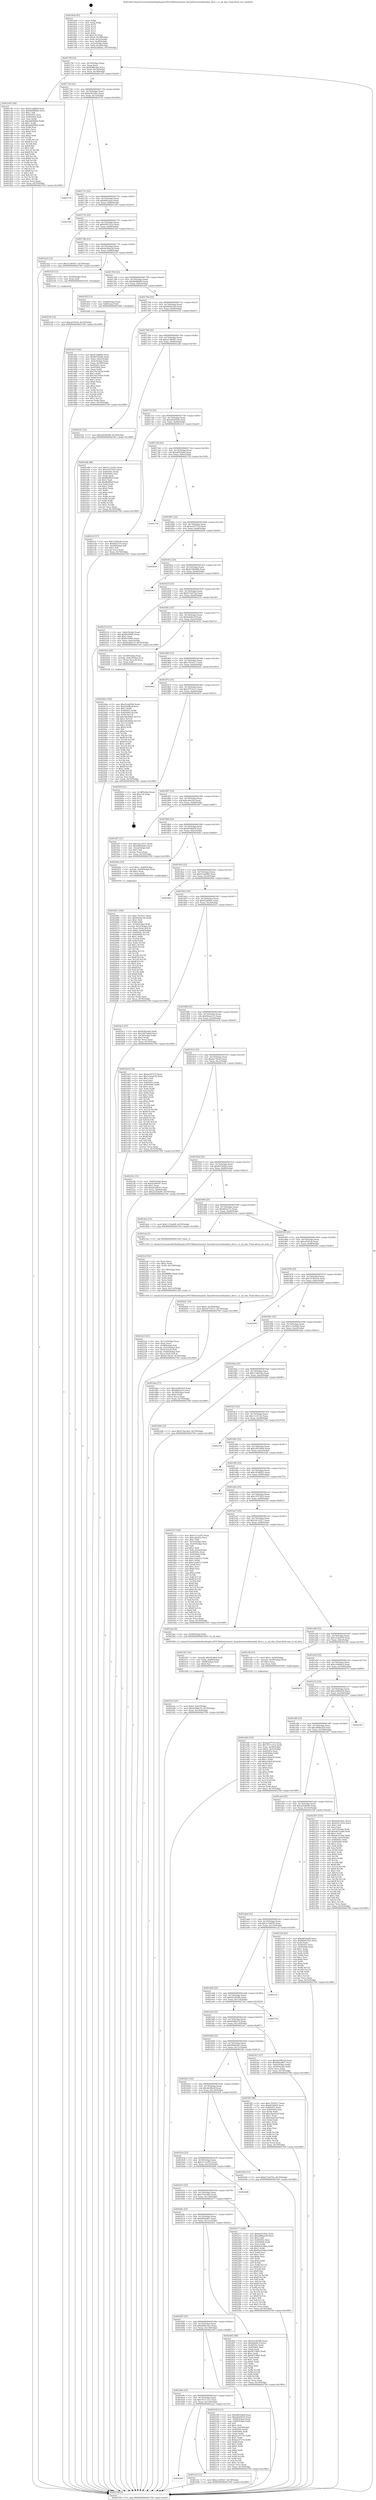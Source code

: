digraph "0x4016e0" {
  label = "0x4016e0 (/mnt/c/Users/mathe/Desktop/tcc/POCII/binaries/extr_linuxdriversnvdimmdax_devs.c_is_nd_dax_Final-ollvm.out::main(0))"
  labelloc = "t"
  node[shape=record]

  Entry [label="",width=0.3,height=0.3,shape=circle,fillcolor=black,style=filled]
  "0x40170f" [label="{
     0x40170f [23]\l
     | [instrs]\l
     &nbsp;&nbsp;0x40170f \<+3\>: mov -0x70(%rbp),%eax\l
     &nbsp;&nbsp;0x401712 \<+2\>: mov %eax,%ecx\l
     &nbsp;&nbsp;0x401714 \<+6\>: sub $0x828fca0d,%ecx\l
     &nbsp;&nbsp;0x40171a \<+3\>: mov %eax,-0x74(%rbp)\l
     &nbsp;&nbsp;0x40171d \<+3\>: mov %ecx,-0x78(%rbp)\l
     &nbsp;&nbsp;0x401720 \<+6\>: je 0000000000401c9f \<main+0x5bf\>\l
  }"]
  "0x401c9f" [label="{
     0x401c9f [144]\l
     | [instrs]\l
     &nbsp;&nbsp;0x401c9f \<+5\>: mov $0xf12a66b0,%eax\l
     &nbsp;&nbsp;0x401ca4 \<+5\>: mov $0x9bd8fdd4,%ecx\l
     &nbsp;&nbsp;0x401ca9 \<+2\>: mov $0x1,%dl\l
     &nbsp;&nbsp;0x401cab \<+7\>: mov 0x40505c,%esi\l
     &nbsp;&nbsp;0x401cb2 \<+7\>: mov 0x405064,%edi\l
     &nbsp;&nbsp;0x401cb9 \<+3\>: mov %esi,%r8d\l
     &nbsp;&nbsp;0x401cbc \<+7\>: sub $0xa6699f4d,%r8d\l
     &nbsp;&nbsp;0x401cc3 \<+4\>: sub $0x1,%r8d\l
     &nbsp;&nbsp;0x401cc7 \<+7\>: add $0xa6699f4d,%r8d\l
     &nbsp;&nbsp;0x401cce \<+4\>: imul %r8d,%esi\l
     &nbsp;&nbsp;0x401cd2 \<+3\>: and $0x1,%esi\l
     &nbsp;&nbsp;0x401cd5 \<+3\>: cmp $0x0,%esi\l
     &nbsp;&nbsp;0x401cd8 \<+4\>: sete %r9b\l
     &nbsp;&nbsp;0x401cdc \<+3\>: cmp $0xa,%edi\l
     &nbsp;&nbsp;0x401cdf \<+4\>: setl %r10b\l
     &nbsp;&nbsp;0x401ce3 \<+3\>: mov %r9b,%r11b\l
     &nbsp;&nbsp;0x401ce6 \<+4\>: xor $0xff,%r11b\l
     &nbsp;&nbsp;0x401cea \<+3\>: mov %r10b,%bl\l
     &nbsp;&nbsp;0x401ced \<+3\>: xor $0xff,%bl\l
     &nbsp;&nbsp;0x401cf0 \<+3\>: xor $0x1,%dl\l
     &nbsp;&nbsp;0x401cf3 \<+3\>: mov %r11b,%r14b\l
     &nbsp;&nbsp;0x401cf6 \<+4\>: and $0xff,%r14b\l
     &nbsp;&nbsp;0x401cfa \<+3\>: and %dl,%r9b\l
     &nbsp;&nbsp;0x401cfd \<+3\>: mov %bl,%r15b\l
     &nbsp;&nbsp;0x401d00 \<+4\>: and $0xff,%r15b\l
     &nbsp;&nbsp;0x401d04 \<+3\>: and %dl,%r10b\l
     &nbsp;&nbsp;0x401d07 \<+3\>: or %r9b,%r14b\l
     &nbsp;&nbsp;0x401d0a \<+3\>: or %r10b,%r15b\l
     &nbsp;&nbsp;0x401d0d \<+3\>: xor %r15b,%r14b\l
     &nbsp;&nbsp;0x401d10 \<+3\>: or %bl,%r11b\l
     &nbsp;&nbsp;0x401d13 \<+4\>: xor $0xff,%r11b\l
     &nbsp;&nbsp;0x401d17 \<+3\>: or $0x1,%dl\l
     &nbsp;&nbsp;0x401d1a \<+3\>: and %dl,%r11b\l
     &nbsp;&nbsp;0x401d1d \<+3\>: or %r11b,%r14b\l
     &nbsp;&nbsp;0x401d20 \<+4\>: test $0x1,%r14b\l
     &nbsp;&nbsp;0x401d24 \<+3\>: cmovne %ecx,%eax\l
     &nbsp;&nbsp;0x401d27 \<+3\>: mov %eax,-0x70(%rbp)\l
     &nbsp;&nbsp;0x401d2a \<+5\>: jmp 0000000000402769 \<main+0x1089\>\l
  }"]
  "0x401726" [label="{
     0x401726 [22]\l
     | [instrs]\l
     &nbsp;&nbsp;0x401726 \<+5\>: jmp 000000000040172b \<main+0x4b\>\l
     &nbsp;&nbsp;0x40172b \<+3\>: mov -0x74(%rbp),%eax\l
     &nbsp;&nbsp;0x40172e \<+5\>: sub $0x8c9530ac,%eax\l
     &nbsp;&nbsp;0x401733 \<+3\>: mov %eax,-0x7c(%rbp)\l
     &nbsp;&nbsp;0x401736 \<+6\>: je 0000000000402724 \<main+0x1044\>\l
  }"]
  Exit [label="",width=0.3,height=0.3,shape=circle,fillcolor=black,style=filled,peripheries=2]
  "0x402724" [label="{
     0x402724\l
  }", style=dashed]
  "0x40173c" [label="{
     0x40173c [22]\l
     | [instrs]\l
     &nbsp;&nbsp;0x40173c \<+5\>: jmp 0000000000401741 \<main+0x61\>\l
     &nbsp;&nbsp;0x401741 \<+3\>: mov -0x74(%rbp),%eax\l
     &nbsp;&nbsp;0x401744 \<+5\>: sub $0x8fdc2aee,%eax\l
     &nbsp;&nbsp;0x401749 \<+3\>: mov %eax,-0x80(%rbp)\l
     &nbsp;&nbsp;0x40174c \<+6\>: je 0000000000401c93 \<main+0x5b3\>\l
  }"]
  "0x40253b" [label="{
     0x40253b [12]\l
     | [instrs]\l
     &nbsp;&nbsp;0x40253b \<+7\>: movl $0xa4793cb,-0x70(%rbp)\l
     &nbsp;&nbsp;0x402542 \<+5\>: jmp 0000000000402769 \<main+0x1089\>\l
  }"]
  "0x401c93" [label="{
     0x401c93\l
  }", style=dashed]
  "0x401752" [label="{
     0x401752 [25]\l
     | [instrs]\l
     &nbsp;&nbsp;0x401752 \<+5\>: jmp 0000000000401757 \<main+0x77\>\l
     &nbsp;&nbsp;0x401757 \<+3\>: mov -0x74(%rbp),%eax\l
     &nbsp;&nbsp;0x40175a \<+5\>: sub $0x93011b1e,%eax\l
     &nbsp;&nbsp;0x40175f \<+6\>: mov %eax,-0x84(%rbp)\l
     &nbsp;&nbsp;0x401765 \<+6\>: je 00000000004023a2 \<main+0xcc2\>\l
  }"]
  "0x40246e" [label="{
     0x40246e [150]\l
     | [instrs]\l
     &nbsp;&nbsp;0x40246e \<+5\>: mov $0x45ca829b,%edx\l
     &nbsp;&nbsp;0x402473 \<+5\>: mov $0x4d2f8e2f,%esi\l
     &nbsp;&nbsp;0x402478 \<+3\>: mov $0x1,%r8b\l
     &nbsp;&nbsp;0x40247b \<+8\>: mov 0x40505c,%r9d\l
     &nbsp;&nbsp;0x402483 \<+8\>: mov 0x405064,%r10d\l
     &nbsp;&nbsp;0x40248b \<+3\>: mov %r9d,%r11d\l
     &nbsp;&nbsp;0x40248e \<+7\>: add $0x1bb3bbf2,%r11d\l
     &nbsp;&nbsp;0x402495 \<+4\>: sub $0x1,%r11d\l
     &nbsp;&nbsp;0x402499 \<+7\>: sub $0x1bb3bbf2,%r11d\l
     &nbsp;&nbsp;0x4024a0 \<+4\>: imul %r11d,%r9d\l
     &nbsp;&nbsp;0x4024a4 \<+4\>: and $0x1,%r9d\l
     &nbsp;&nbsp;0x4024a8 \<+4\>: cmp $0x0,%r9d\l
     &nbsp;&nbsp;0x4024ac \<+3\>: sete %bl\l
     &nbsp;&nbsp;0x4024af \<+4\>: cmp $0xa,%r10d\l
     &nbsp;&nbsp;0x4024b3 \<+4\>: setl %r14b\l
     &nbsp;&nbsp;0x4024b7 \<+3\>: mov %bl,%r15b\l
     &nbsp;&nbsp;0x4024ba \<+4\>: xor $0xff,%r15b\l
     &nbsp;&nbsp;0x4024be \<+3\>: mov %r14b,%r12b\l
     &nbsp;&nbsp;0x4024c1 \<+4\>: xor $0xff,%r12b\l
     &nbsp;&nbsp;0x4024c5 \<+4\>: xor $0x1,%r8b\l
     &nbsp;&nbsp;0x4024c9 \<+3\>: mov %r15b,%r13b\l
     &nbsp;&nbsp;0x4024cc \<+4\>: and $0xff,%r13b\l
     &nbsp;&nbsp;0x4024d0 \<+3\>: and %r8b,%bl\l
     &nbsp;&nbsp;0x4024d3 \<+3\>: mov %r12b,%al\l
     &nbsp;&nbsp;0x4024d6 \<+2\>: and $0xff,%al\l
     &nbsp;&nbsp;0x4024d8 \<+3\>: and %r8b,%r14b\l
     &nbsp;&nbsp;0x4024db \<+3\>: or %bl,%r13b\l
     &nbsp;&nbsp;0x4024de \<+3\>: or %r14b,%al\l
     &nbsp;&nbsp;0x4024e1 \<+3\>: xor %al,%r13b\l
     &nbsp;&nbsp;0x4024e4 \<+3\>: or %r12b,%r15b\l
     &nbsp;&nbsp;0x4024e7 \<+4\>: xor $0xff,%r15b\l
     &nbsp;&nbsp;0x4024eb \<+4\>: or $0x1,%r8b\l
     &nbsp;&nbsp;0x4024ef \<+3\>: and %r8b,%r15b\l
     &nbsp;&nbsp;0x4024f2 \<+3\>: or %r15b,%r13b\l
     &nbsp;&nbsp;0x4024f5 \<+4\>: test $0x1,%r13b\l
     &nbsp;&nbsp;0x4024f9 \<+3\>: cmovne %esi,%edx\l
     &nbsp;&nbsp;0x4024fc \<+3\>: mov %edx,-0x70(%rbp)\l
     &nbsp;&nbsp;0x4024ff \<+5\>: jmp 0000000000402769 \<main+0x1089\>\l
  }"]
  "0x4023a2" [label="{
     0x4023a2 [12]\l
     | [instrs]\l
     &nbsp;&nbsp;0x4023a2 \<+7\>: movl $0xa1c865b7,-0x70(%rbp)\l
     &nbsp;&nbsp;0x4023a9 \<+5\>: jmp 0000000000402769 \<main+0x1089\>\l
  }"]
  "0x40176b" [label="{
     0x40176b [25]\l
     | [instrs]\l
     &nbsp;&nbsp;0x40176b \<+5\>: jmp 0000000000401770 \<main+0x90\>\l
     &nbsp;&nbsp;0x401770 \<+3\>: mov -0x74(%rbp),%eax\l
     &nbsp;&nbsp;0x401773 \<+5\>: sub $0x9a30be3d,%eax\l
     &nbsp;&nbsp;0x401778 \<+6\>: mov %eax,-0x88(%rbp)\l
     &nbsp;&nbsp;0x40177e \<+6\>: je 000000000040252f \<main+0xe4f\>\l
  }"]
  "0x4023ce" [label="{
     0x4023ce [25]\l
     | [instrs]\l
     &nbsp;&nbsp;0x4023ce \<+7\>: movl $0x0,-0x6c(%rbp)\l
     &nbsp;&nbsp;0x4023d5 \<+7\>: movl $0x45dfae70,-0x70(%rbp)\l
     &nbsp;&nbsp;0x4023dc \<+6\>: mov %eax,-0x140(%rbp)\l
     &nbsp;&nbsp;0x4023e2 \<+5\>: jmp 0000000000402769 \<main+0x1089\>\l
  }"]
  "0x40252f" [label="{
     0x40252f [12]\l
     | [instrs]\l
     &nbsp;&nbsp;0x40252f \<+4\>: mov -0x58(%rbp),%rax\l
     &nbsp;&nbsp;0x402533 \<+3\>: mov %rax,%rdi\l
     &nbsp;&nbsp;0x402536 \<+5\>: call 0000000000401030 \<free@plt\>\l
     | [calls]\l
     &nbsp;&nbsp;0x401030 \{1\} (unknown)\l
  }"]
  "0x401784" [label="{
     0x401784 [25]\l
     | [instrs]\l
     &nbsp;&nbsp;0x401784 \<+5\>: jmp 0000000000401789 \<main+0xa9\>\l
     &nbsp;&nbsp;0x401789 \<+3\>: mov -0x74(%rbp),%eax\l
     &nbsp;&nbsp;0x40178c \<+5\>: sub $0x9bd8fdd4,%eax\l
     &nbsp;&nbsp;0x401791 \<+6\>: mov %eax,-0x8c(%rbp)\l
     &nbsp;&nbsp;0x401797 \<+6\>: je 0000000000401d2f \<main+0x64f\>\l
  }"]
  "0x4023b7" [label="{
     0x4023b7 [23]\l
     | [instrs]\l
     &nbsp;&nbsp;0x4023b7 \<+10\>: movabs $0x4030b6,%rdi\l
     &nbsp;&nbsp;0x4023c1 \<+3\>: mov %eax,-0x68(%rbp)\l
     &nbsp;&nbsp;0x4023c4 \<+3\>: mov -0x68(%rbp),%esi\l
     &nbsp;&nbsp;0x4023c7 \<+2\>: mov $0x0,%al\l
     &nbsp;&nbsp;0x4023c9 \<+5\>: call 0000000000401040 \<printf@plt\>\l
     | [calls]\l
     &nbsp;&nbsp;0x401040 \{1\} (unknown)\l
  }"]
  "0x401d2f" [label="{
     0x401d2f [13]\l
     | [instrs]\l
     &nbsp;&nbsp;0x401d2f \<+4\>: mov -0x48(%rbp),%rax\l
     &nbsp;&nbsp;0x401d33 \<+4\>: mov 0x8(%rax),%rdi\l
     &nbsp;&nbsp;0x401d37 \<+5\>: call 0000000000401060 \<atoi@plt\>\l
     | [calls]\l
     &nbsp;&nbsp;0x401060 \{1\} (unknown)\l
  }"]
  "0x40179d" [label="{
     0x40179d [25]\l
     | [instrs]\l
     &nbsp;&nbsp;0x40179d \<+5\>: jmp 00000000004017a2 \<main+0xc2\>\l
     &nbsp;&nbsp;0x4017a2 \<+3\>: mov -0x74(%rbp),%eax\l
     &nbsp;&nbsp;0x4017a5 \<+5\>: sub $0x9d2fa149,%eax\l
     &nbsp;&nbsp;0x4017aa \<+6\>: mov %eax,-0x90(%rbp)\l
     &nbsp;&nbsp;0x4017b0 \<+6\>: je 0000000000402101 \<main+0xa21\>\l
  }"]
  "0x402223" [label="{
     0x402223 [41]\l
     | [instrs]\l
     &nbsp;&nbsp;0x402223 \<+6\>: mov -0x13c(%rbp),%ecx\l
     &nbsp;&nbsp;0x402229 \<+3\>: imul %eax,%ecx\l
     &nbsp;&nbsp;0x40222c \<+4\>: mov -0x58(%rbp),%r8\l
     &nbsp;&nbsp;0x402230 \<+4\>: movslq -0x5c(%rbp),%r9\l
     &nbsp;&nbsp;0x402234 \<+4\>: mov (%r8,%r9,8),%r8\l
     &nbsp;&nbsp;0x402238 \<+4\>: movslq -0x64(%rbp),%r9\l
     &nbsp;&nbsp;0x40223c \<+4\>: mov %ecx,(%r8,%r9,4)\l
     &nbsp;&nbsp;0x402240 \<+7\>: movl $0xfac78ca0,-0x70(%rbp)\l
     &nbsp;&nbsp;0x402247 \<+5\>: jmp 0000000000402769 \<main+0x1089\>\l
  }"]
  "0x402101" [label="{
     0x402101 [12]\l
     | [instrs]\l
     &nbsp;&nbsp;0x402101 \<+7\>: movl $0x2d1b9a90,-0x70(%rbp)\l
     &nbsp;&nbsp;0x402108 \<+5\>: jmp 0000000000402769 \<main+0x1089\>\l
  }"]
  "0x4017b6" [label="{
     0x4017b6 [25]\l
     | [instrs]\l
     &nbsp;&nbsp;0x4017b6 \<+5\>: jmp 00000000004017bb \<main+0xdb\>\l
     &nbsp;&nbsp;0x4017bb \<+3\>: mov -0x74(%rbp),%eax\l
     &nbsp;&nbsp;0x4017be \<+5\>: sub $0xa1c865b7,%eax\l
     &nbsp;&nbsp;0x4017c3 \<+6\>: mov %eax,-0x94(%rbp)\l
     &nbsp;&nbsp;0x4017c9 \<+6\>: je 0000000000401edb \<main+0x7fb\>\l
  }"]
  "0x4021ef" [label="{
     0x4021ef [52]\l
     | [instrs]\l
     &nbsp;&nbsp;0x4021ef \<+2\>: xor %ecx,%ecx\l
     &nbsp;&nbsp;0x4021f1 \<+5\>: mov $0x2,%edx\l
     &nbsp;&nbsp;0x4021f6 \<+6\>: mov %edx,-0x138(%rbp)\l
     &nbsp;&nbsp;0x4021fc \<+1\>: cltd\l
     &nbsp;&nbsp;0x4021fd \<+6\>: mov -0x138(%rbp),%esi\l
     &nbsp;&nbsp;0x402203 \<+2\>: idiv %esi\l
     &nbsp;&nbsp;0x402205 \<+6\>: imul $0xfffffffe,%edx,%edx\l
     &nbsp;&nbsp;0x40220b \<+2\>: mov %ecx,%edi\l
     &nbsp;&nbsp;0x40220d \<+2\>: sub %edx,%edi\l
     &nbsp;&nbsp;0x40220f \<+2\>: mov %ecx,%edx\l
     &nbsp;&nbsp;0x402211 \<+3\>: sub $0x1,%edx\l
     &nbsp;&nbsp;0x402214 \<+2\>: add %edx,%edi\l
     &nbsp;&nbsp;0x402216 \<+2\>: sub %edi,%ecx\l
     &nbsp;&nbsp;0x402218 \<+6\>: mov %ecx,-0x13c(%rbp)\l
     &nbsp;&nbsp;0x40221e \<+5\>: call 0000000000401160 \<next_i\>\l
     | [calls]\l
     &nbsp;&nbsp;0x401160 \{1\} (/mnt/c/Users/mathe/Desktop/tcc/POCII/binaries/extr_linuxdriversnvdimmdax_devs.c_is_nd_dax_Final-ollvm.out::next_i)\l
  }"]
  "0x401edb" [label="{
     0x401edb [88]\l
     | [instrs]\l
     &nbsp;&nbsp;0x401edb \<+5\>: mov $0x5111e593,%eax\l
     &nbsp;&nbsp;0x401ee0 \<+5\>: mov $0x197f7425,%ecx\l
     &nbsp;&nbsp;0x401ee5 \<+7\>: mov 0x40505c,%edx\l
     &nbsp;&nbsp;0x401eec \<+7\>: mov 0x405064,%esi\l
     &nbsp;&nbsp;0x401ef3 \<+2\>: mov %edx,%edi\l
     &nbsp;&nbsp;0x401ef5 \<+6\>: sub $0x8b0f8cf,%edi\l
     &nbsp;&nbsp;0x401efb \<+3\>: sub $0x1,%edi\l
     &nbsp;&nbsp;0x401efe \<+6\>: add $0x8b0f8cf,%edi\l
     &nbsp;&nbsp;0x401f04 \<+3\>: imul %edi,%edx\l
     &nbsp;&nbsp;0x401f07 \<+3\>: and $0x1,%edx\l
     &nbsp;&nbsp;0x401f0a \<+3\>: cmp $0x0,%edx\l
     &nbsp;&nbsp;0x401f0d \<+4\>: sete %r8b\l
     &nbsp;&nbsp;0x401f11 \<+3\>: cmp $0xa,%esi\l
     &nbsp;&nbsp;0x401f14 \<+4\>: setl %r9b\l
     &nbsp;&nbsp;0x401f18 \<+3\>: mov %r8b,%r10b\l
     &nbsp;&nbsp;0x401f1b \<+3\>: and %r9b,%r10b\l
     &nbsp;&nbsp;0x401f1e \<+3\>: xor %r9b,%r8b\l
     &nbsp;&nbsp;0x401f21 \<+3\>: or %r8b,%r10b\l
     &nbsp;&nbsp;0x401f24 \<+4\>: test $0x1,%r10b\l
     &nbsp;&nbsp;0x401f28 \<+3\>: cmovne %ecx,%eax\l
     &nbsp;&nbsp;0x401f2b \<+3\>: mov %eax,-0x70(%rbp)\l
     &nbsp;&nbsp;0x401f2e \<+5\>: jmp 0000000000402769 \<main+0x1089\>\l
  }"]
  "0x4017cf" [label="{
     0x4017cf [25]\l
     | [instrs]\l
     &nbsp;&nbsp;0x4017cf \<+5\>: jmp 00000000004017d4 \<main+0xf4\>\l
     &nbsp;&nbsp;0x4017d4 \<+3\>: mov -0x74(%rbp),%eax\l
     &nbsp;&nbsp;0x4017d7 \<+5\>: sub $0xa6d2f430,%eax\l
     &nbsp;&nbsp;0x4017dc \<+6\>: mov %eax,-0x98(%rbp)\l
     &nbsp;&nbsp;0x4017e2 \<+6\>: je 00000000004021cf \<main+0xaef\>\l
  }"]
  "0x402061" [label="{
     0x402061 [160]\l
     | [instrs]\l
     &nbsp;&nbsp;0x402061 \<+5\>: mov $0xc7910cc7,%ecx\l
     &nbsp;&nbsp;0x402066 \<+5\>: mov $0x9d2fa149,%edx\l
     &nbsp;&nbsp;0x40206b \<+3\>: mov $0x1,%sil\l
     &nbsp;&nbsp;0x40206e \<+3\>: xor %r8d,%r8d\l
     &nbsp;&nbsp;0x402071 \<+4\>: mov -0x58(%rbp),%rdi\l
     &nbsp;&nbsp;0x402075 \<+4\>: movslq -0x5c(%rbp),%r9\l
     &nbsp;&nbsp;0x402079 \<+4\>: mov %rax,(%rdi,%r9,8)\l
     &nbsp;&nbsp;0x40207d \<+7\>: movl $0x0,-0x64(%rbp)\l
     &nbsp;&nbsp;0x402084 \<+8\>: mov 0x40505c,%r10d\l
     &nbsp;&nbsp;0x40208c \<+8\>: mov 0x405064,%r11d\l
     &nbsp;&nbsp;0x402094 \<+4\>: sub $0x1,%r8d\l
     &nbsp;&nbsp;0x402098 \<+3\>: mov %r10d,%ebx\l
     &nbsp;&nbsp;0x40209b \<+3\>: add %r8d,%ebx\l
     &nbsp;&nbsp;0x40209e \<+4\>: imul %ebx,%r10d\l
     &nbsp;&nbsp;0x4020a2 \<+4\>: and $0x1,%r10d\l
     &nbsp;&nbsp;0x4020a6 \<+4\>: cmp $0x0,%r10d\l
     &nbsp;&nbsp;0x4020aa \<+4\>: sete %r14b\l
     &nbsp;&nbsp;0x4020ae \<+4\>: cmp $0xa,%r11d\l
     &nbsp;&nbsp;0x4020b2 \<+4\>: setl %r15b\l
     &nbsp;&nbsp;0x4020b6 \<+3\>: mov %r14b,%r12b\l
     &nbsp;&nbsp;0x4020b9 \<+4\>: xor $0xff,%r12b\l
     &nbsp;&nbsp;0x4020bd \<+3\>: mov %r15b,%r13b\l
     &nbsp;&nbsp;0x4020c0 \<+4\>: xor $0xff,%r13b\l
     &nbsp;&nbsp;0x4020c4 \<+4\>: xor $0x1,%sil\l
     &nbsp;&nbsp;0x4020c8 \<+3\>: mov %r12b,%al\l
     &nbsp;&nbsp;0x4020cb \<+2\>: and $0xff,%al\l
     &nbsp;&nbsp;0x4020cd \<+3\>: and %sil,%r14b\l
     &nbsp;&nbsp;0x4020d0 \<+3\>: mov %r13b,%dil\l
     &nbsp;&nbsp;0x4020d3 \<+4\>: and $0xff,%dil\l
     &nbsp;&nbsp;0x4020d7 \<+3\>: and %sil,%r15b\l
     &nbsp;&nbsp;0x4020da \<+3\>: or %r14b,%al\l
     &nbsp;&nbsp;0x4020dd \<+3\>: or %r15b,%dil\l
     &nbsp;&nbsp;0x4020e0 \<+3\>: xor %dil,%al\l
     &nbsp;&nbsp;0x4020e3 \<+3\>: or %r13b,%r12b\l
     &nbsp;&nbsp;0x4020e6 \<+4\>: xor $0xff,%r12b\l
     &nbsp;&nbsp;0x4020ea \<+4\>: or $0x1,%sil\l
     &nbsp;&nbsp;0x4020ee \<+3\>: and %sil,%r12b\l
     &nbsp;&nbsp;0x4020f1 \<+3\>: or %r12b,%al\l
     &nbsp;&nbsp;0x4020f4 \<+2\>: test $0x1,%al\l
     &nbsp;&nbsp;0x4020f6 \<+3\>: cmovne %edx,%ecx\l
     &nbsp;&nbsp;0x4020f9 \<+3\>: mov %ecx,-0x70(%rbp)\l
     &nbsp;&nbsp;0x4020fc \<+5\>: jmp 0000000000402769 \<main+0x1089\>\l
  }"]
  "0x4021cf" [label="{
     0x4021cf [27]\l
     | [instrs]\l
     &nbsp;&nbsp;0x4021cf \<+5\>: mov $0x116d5c8a,%eax\l
     &nbsp;&nbsp;0x4021d4 \<+5\>: mov $0x9d3c57a,%ecx\l
     &nbsp;&nbsp;0x4021d9 \<+3\>: mov -0x29(%rbp),%dl\l
     &nbsp;&nbsp;0x4021dc \<+3\>: test $0x1,%dl\l
     &nbsp;&nbsp;0x4021df \<+3\>: cmovne %ecx,%eax\l
     &nbsp;&nbsp;0x4021e2 \<+3\>: mov %eax,-0x70(%rbp)\l
     &nbsp;&nbsp;0x4021e5 \<+5\>: jmp 0000000000402769 \<main+0x1089\>\l
  }"]
  "0x4017e8" [label="{
     0x4017e8 [25]\l
     | [instrs]\l
     &nbsp;&nbsp;0x4017e8 \<+5\>: jmp 00000000004017ed \<main+0x10d\>\l
     &nbsp;&nbsp;0x4017ed \<+3\>: mov -0x74(%rbp),%eax\l
     &nbsp;&nbsp;0x4017f0 \<+5\>: sub $0xa8f19a6d,%eax\l
     &nbsp;&nbsp;0x4017f5 \<+6\>: mov %eax,-0x9c(%rbp)\l
     &nbsp;&nbsp;0x4017fb \<+6\>: je 0000000000402718 \<main+0x1038\>\l
  }"]
  "0x401bb7" [label="{
     0x401bb7\l
  }", style=dashed]
  "0x402718" [label="{
     0x402718\l
  }", style=dashed]
  "0x401801" [label="{
     0x401801 [25]\l
     | [instrs]\l
     &nbsp;&nbsp;0x401801 \<+5\>: jmp 0000000000401806 \<main+0x126\>\l
     &nbsp;&nbsp;0x401806 \<+3\>: mov -0x74(%rbp),%eax\l
     &nbsp;&nbsp;0x401809 \<+5\>: sub $0xaa5f757d,%eax\l
     &nbsp;&nbsp;0x40180e \<+6\>: mov %eax,-0xa0(%rbp)\l
     &nbsp;&nbsp;0x401814 \<+6\>: je 00000000004026a8 \<main+0xfc8\>\l
  }"]
  "0x401ecf" [label="{
     0x401ecf [12]\l
     | [instrs]\l
     &nbsp;&nbsp;0x401ecf \<+7\>: movl $0xa1c865b7,-0x70(%rbp)\l
     &nbsp;&nbsp;0x401ed6 \<+5\>: jmp 0000000000402769 \<main+0x1089\>\l
  }"]
  "0x4026a8" [label="{
     0x4026a8\l
  }", style=dashed]
  "0x40181a" [label="{
     0x40181a [25]\l
     | [instrs]\l
     &nbsp;&nbsp;0x40181a \<+5\>: jmp 000000000040181f \<main+0x13f\>\l
     &nbsp;&nbsp;0x40181f \<+3\>: mov -0x74(%rbp),%eax\l
     &nbsp;&nbsp;0x401822 \<+5\>: sub $0xb1d9a8d6,%eax\l
     &nbsp;&nbsp;0x401827 \<+6\>: mov %eax,-0xa4(%rbp)\l
     &nbsp;&nbsp;0x40182d \<+6\>: je 00000000004025e3 \<main+0xf03\>\l
  }"]
  "0x401b9e" [label="{
     0x401b9e [25]\l
     | [instrs]\l
     &nbsp;&nbsp;0x401b9e \<+5\>: jmp 0000000000401ba3 \<main+0x4c3\>\l
     &nbsp;&nbsp;0x401ba3 \<+3\>: mov -0x74(%rbp),%eax\l
     &nbsp;&nbsp;0x401ba6 \<+5\>: sub $0x7617c312,%eax\l
     &nbsp;&nbsp;0x401bab \<+6\>: mov %eax,-0x134(%rbp)\l
     &nbsp;&nbsp;0x401bb1 \<+6\>: je 0000000000401ecf \<main+0x7ef\>\l
  }"]
  "0x4025e3" [label="{
     0x4025e3\l
  }", style=dashed]
  "0x401833" [label="{
     0x401833 [25]\l
     | [instrs]\l
     &nbsp;&nbsp;0x401833 \<+5\>: jmp 0000000000401838 \<main+0x158\>\l
     &nbsp;&nbsp;0x401838 \<+3\>: mov -0x74(%rbp),%eax\l
     &nbsp;&nbsp;0x40183b \<+5\>: sub $0xb72ed75a,%eax\l
     &nbsp;&nbsp;0x401840 \<+6\>: mov %eax,-0xa8(%rbp)\l
     &nbsp;&nbsp;0x401846 \<+6\>: je 0000000000402510 \<main+0xe30\>\l
  }"]
  "0x402160" [label="{
     0x402160 [111]\l
     | [instrs]\l
     &nbsp;&nbsp;0x402160 \<+5\>: mov $0xa8f19a6d,%eax\l
     &nbsp;&nbsp;0x402165 \<+5\>: mov $0xa6d2f430,%ecx\l
     &nbsp;&nbsp;0x40216a \<+3\>: mov -0x64(%rbp),%edx\l
     &nbsp;&nbsp;0x40216d \<+3\>: cmp -0x60(%rbp),%edx\l
     &nbsp;&nbsp;0x402170 \<+4\>: setl %sil\l
     &nbsp;&nbsp;0x402174 \<+4\>: and $0x1,%sil\l
     &nbsp;&nbsp;0x402178 \<+4\>: mov %sil,-0x29(%rbp)\l
     &nbsp;&nbsp;0x40217c \<+7\>: mov 0x40505c,%edx\l
     &nbsp;&nbsp;0x402183 \<+7\>: mov 0x405064,%edi\l
     &nbsp;&nbsp;0x40218a \<+3\>: mov %edx,%r8d\l
     &nbsp;&nbsp;0x40218d \<+7\>: add $0xbcc07c76,%r8d\l
     &nbsp;&nbsp;0x402194 \<+4\>: sub $0x1,%r8d\l
     &nbsp;&nbsp;0x402198 \<+7\>: sub $0xbcc07c76,%r8d\l
     &nbsp;&nbsp;0x40219f \<+4\>: imul %r8d,%edx\l
     &nbsp;&nbsp;0x4021a3 \<+3\>: and $0x1,%edx\l
     &nbsp;&nbsp;0x4021a6 \<+3\>: cmp $0x0,%edx\l
     &nbsp;&nbsp;0x4021a9 \<+4\>: sete %sil\l
     &nbsp;&nbsp;0x4021ad \<+3\>: cmp $0xa,%edi\l
     &nbsp;&nbsp;0x4021b0 \<+4\>: setl %r9b\l
     &nbsp;&nbsp;0x4021b4 \<+3\>: mov %sil,%r10b\l
     &nbsp;&nbsp;0x4021b7 \<+3\>: and %r9b,%r10b\l
     &nbsp;&nbsp;0x4021ba \<+3\>: xor %r9b,%sil\l
     &nbsp;&nbsp;0x4021bd \<+3\>: or %sil,%r10b\l
     &nbsp;&nbsp;0x4021c0 \<+4\>: test $0x1,%r10b\l
     &nbsp;&nbsp;0x4021c4 \<+3\>: cmovne %ecx,%eax\l
     &nbsp;&nbsp;0x4021c7 \<+3\>: mov %eax,-0x70(%rbp)\l
     &nbsp;&nbsp;0x4021ca \<+5\>: jmp 0000000000402769 \<main+0x1089\>\l
  }"]
  "0x402510" [label="{
     0x402510 [31]\l
     | [instrs]\l
     &nbsp;&nbsp;0x402510 \<+3\>: mov -0x6c(%rbp),%eax\l
     &nbsp;&nbsp;0x402513 \<+5\>: add $0xffc4569c,%eax\l
     &nbsp;&nbsp;0x402518 \<+3\>: add $0x1,%eax\l
     &nbsp;&nbsp;0x40251b \<+5\>: sub $0xffc4569c,%eax\l
     &nbsp;&nbsp;0x402520 \<+3\>: mov %eax,-0x6c(%rbp)\l
     &nbsp;&nbsp;0x402523 \<+7\>: movl $0x45dfae70,-0x70(%rbp)\l
     &nbsp;&nbsp;0x40252a \<+5\>: jmp 0000000000402769 \<main+0x1089\>\l
  }"]
  "0x40184c" [label="{
     0x40184c [25]\l
     | [instrs]\l
     &nbsp;&nbsp;0x40184c \<+5\>: jmp 0000000000401851 \<main+0x171\>\l
     &nbsp;&nbsp;0x401851 \<+3\>: mov -0x74(%rbp),%eax\l
     &nbsp;&nbsp;0x401854 \<+5\>: sub $0xbafe8c3f,%eax\l
     &nbsp;&nbsp;0x401859 \<+6\>: mov %eax,-0xac(%rbp)\l
     &nbsp;&nbsp;0x40185f \<+6\>: je 000000000040245a \<main+0xd7a\>\l
  }"]
  "0x401b85" [label="{
     0x401b85 [25]\l
     | [instrs]\l
     &nbsp;&nbsp;0x401b85 \<+5\>: jmp 0000000000401b8a \<main+0x4aa\>\l
     &nbsp;&nbsp;0x401b8a \<+3\>: mov -0x74(%rbp),%eax\l
     &nbsp;&nbsp;0x401b8d \<+5\>: sub $0x6b6610a3,%eax\l
     &nbsp;&nbsp;0x401b92 \<+6\>: mov %eax,-0x130(%rbp)\l
     &nbsp;&nbsp;0x401b98 \<+6\>: je 0000000000402160 \<main+0xa80\>\l
  }"]
  "0x40245a" [label="{
     0x40245a [20]\l
     | [instrs]\l
     &nbsp;&nbsp;0x40245a \<+4\>: mov -0x58(%rbp),%rax\l
     &nbsp;&nbsp;0x40245e \<+4\>: movslq -0x6c(%rbp),%rcx\l
     &nbsp;&nbsp;0x402462 \<+4\>: mov (%rax,%rcx,8),%rax\l
     &nbsp;&nbsp;0x402466 \<+3\>: mov %rax,%rdi\l
     &nbsp;&nbsp;0x402469 \<+5\>: call 0000000000401030 \<free@plt\>\l
     | [calls]\l
     &nbsp;&nbsp;0x401030 \{1\} (unknown)\l
  }"]
  "0x401865" [label="{
     0x401865 [25]\l
     | [instrs]\l
     &nbsp;&nbsp;0x401865 \<+5\>: jmp 000000000040186a \<main+0x18a\>\l
     &nbsp;&nbsp;0x40186a \<+3\>: mov -0x74(%rbp),%eax\l
     &nbsp;&nbsp;0x40186d \<+5\>: sub $0xc7910cc7,%eax\l
     &nbsp;&nbsp;0x401872 \<+6\>: mov %eax,-0xb0(%rbp)\l
     &nbsp;&nbsp;0x401878 \<+6\>: je 00000000004026e2 \<main+0x1002\>\l
  }"]
  "0x402402" [label="{
     0x402402 [88]\l
     | [instrs]\l
     &nbsp;&nbsp;0x402402 \<+5\>: mov $0x45ca829b,%eax\l
     &nbsp;&nbsp;0x402407 \<+5\>: mov $0xbafe8c3f,%ecx\l
     &nbsp;&nbsp;0x40240c \<+7\>: mov 0x40505c,%edx\l
     &nbsp;&nbsp;0x402413 \<+7\>: mov 0x405064,%esi\l
     &nbsp;&nbsp;0x40241a \<+2\>: mov %edx,%edi\l
     &nbsp;&nbsp;0x40241c \<+6\>: add $0x9f719bf5,%edi\l
     &nbsp;&nbsp;0x402422 \<+3\>: sub $0x1,%edi\l
     &nbsp;&nbsp;0x402425 \<+6\>: sub $0x9f719bf5,%edi\l
     &nbsp;&nbsp;0x40242b \<+3\>: imul %edi,%edx\l
     &nbsp;&nbsp;0x40242e \<+3\>: and $0x1,%edx\l
     &nbsp;&nbsp;0x402431 \<+3\>: cmp $0x0,%edx\l
     &nbsp;&nbsp;0x402434 \<+4\>: sete %r8b\l
     &nbsp;&nbsp;0x402438 \<+3\>: cmp $0xa,%esi\l
     &nbsp;&nbsp;0x40243b \<+4\>: setl %r9b\l
     &nbsp;&nbsp;0x40243f \<+3\>: mov %r8b,%r10b\l
     &nbsp;&nbsp;0x402442 \<+3\>: and %r9b,%r10b\l
     &nbsp;&nbsp;0x402445 \<+3\>: xor %r9b,%r8b\l
     &nbsp;&nbsp;0x402448 \<+3\>: or %r8b,%r10b\l
     &nbsp;&nbsp;0x40244b \<+4\>: test $0x1,%r10b\l
     &nbsp;&nbsp;0x40244f \<+3\>: cmovne %ecx,%eax\l
     &nbsp;&nbsp;0x402452 \<+3\>: mov %eax,-0x70(%rbp)\l
     &nbsp;&nbsp;0x402455 \<+5\>: jmp 0000000000402769 \<main+0x1089\>\l
  }"]
  "0x4026e2" [label="{
     0x4026e2\l
  }", style=dashed]
  "0x40187e" [label="{
     0x40187e [25]\l
     | [instrs]\l
     &nbsp;&nbsp;0x40187e \<+5\>: jmp 0000000000401883 \<main+0x1a3\>\l
     &nbsp;&nbsp;0x401883 \<+3\>: mov -0x74(%rbp),%eax\l
     &nbsp;&nbsp;0x401886 \<+5\>: sub $0xc9753e11,%eax\l
     &nbsp;&nbsp;0x40188b \<+6\>: mov %eax,-0xb4(%rbp)\l
     &nbsp;&nbsp;0x401891 \<+6\>: je 000000000040265f \<main+0xf7f\>\l
  }"]
  "0x401b6c" [label="{
     0x401b6c [25]\l
     | [instrs]\l
     &nbsp;&nbsp;0x401b6c \<+5\>: jmp 0000000000401b71 \<main+0x491\>\l
     &nbsp;&nbsp;0x401b71 \<+3\>: mov -0x74(%rbp),%eax\l
     &nbsp;&nbsp;0x401b74 \<+5\>: sub $0x66fea867,%eax\l
     &nbsp;&nbsp;0x401b79 \<+6\>: mov %eax,-0x12c(%rbp)\l
     &nbsp;&nbsp;0x401b7f \<+6\>: je 0000000000402402 \<main+0xd22\>\l
  }"]
  "0x40265f" [label="{
     0x40265f [21]\l
     | [instrs]\l
     &nbsp;&nbsp;0x40265f \<+3\>: mov -0x38(%rbp),%eax\l
     &nbsp;&nbsp;0x402662 \<+7\>: add $0x118,%rsp\l
     &nbsp;&nbsp;0x402669 \<+1\>: pop %rbx\l
     &nbsp;&nbsp;0x40266a \<+2\>: pop %r12\l
     &nbsp;&nbsp;0x40266c \<+2\>: pop %r13\l
     &nbsp;&nbsp;0x40266e \<+2\>: pop %r14\l
     &nbsp;&nbsp;0x402670 \<+2\>: pop %r15\l
     &nbsp;&nbsp;0x402672 \<+1\>: pop %rbp\l
     &nbsp;&nbsp;0x402673 \<+1\>: ret\l
  }"]
  "0x401897" [label="{
     0x401897 [25]\l
     | [instrs]\l
     &nbsp;&nbsp;0x401897 \<+5\>: jmp 000000000040189c \<main+0x1bc\>\l
     &nbsp;&nbsp;0x40189c \<+3\>: mov -0x74(%rbp),%eax\l
     &nbsp;&nbsp;0x40189f \<+5\>: sub $0xcafacf2e,%eax\l
     &nbsp;&nbsp;0x4018a4 \<+6\>: mov %eax,-0xb8(%rbp)\l
     &nbsp;&nbsp;0x4018aa \<+6\>: je 0000000000401fd7 \<main+0x8f7\>\l
  }"]
  "0x402277" [label="{
     0x402277 [144]\l
     | [instrs]\l
     &nbsp;&nbsp;0x402277 \<+5\>: mov $0x8c9530ac,%eax\l
     &nbsp;&nbsp;0x40227c \<+5\>: mov $0x2886aa59,%ecx\l
     &nbsp;&nbsp;0x402281 \<+2\>: mov $0x1,%dl\l
     &nbsp;&nbsp;0x402283 \<+7\>: mov 0x40505c,%esi\l
     &nbsp;&nbsp;0x40228a \<+7\>: mov 0x405064,%edi\l
     &nbsp;&nbsp;0x402291 \<+3\>: mov %esi,%r8d\l
     &nbsp;&nbsp;0x402294 \<+7\>: sub $0x64c6346a,%r8d\l
     &nbsp;&nbsp;0x40229b \<+4\>: sub $0x1,%r8d\l
     &nbsp;&nbsp;0x40229f \<+7\>: add $0x64c6346a,%r8d\l
     &nbsp;&nbsp;0x4022a6 \<+4\>: imul %r8d,%esi\l
     &nbsp;&nbsp;0x4022aa \<+3\>: and $0x1,%esi\l
     &nbsp;&nbsp;0x4022ad \<+3\>: cmp $0x0,%esi\l
     &nbsp;&nbsp;0x4022b0 \<+4\>: sete %r9b\l
     &nbsp;&nbsp;0x4022b4 \<+3\>: cmp $0xa,%edi\l
     &nbsp;&nbsp;0x4022b7 \<+4\>: setl %r10b\l
     &nbsp;&nbsp;0x4022bb \<+3\>: mov %r9b,%r11b\l
     &nbsp;&nbsp;0x4022be \<+4\>: xor $0xff,%r11b\l
     &nbsp;&nbsp;0x4022c2 \<+3\>: mov %r10b,%bl\l
     &nbsp;&nbsp;0x4022c5 \<+3\>: xor $0xff,%bl\l
     &nbsp;&nbsp;0x4022c8 \<+3\>: xor $0x1,%dl\l
     &nbsp;&nbsp;0x4022cb \<+3\>: mov %r11b,%r14b\l
     &nbsp;&nbsp;0x4022ce \<+4\>: and $0xff,%r14b\l
     &nbsp;&nbsp;0x4022d2 \<+3\>: and %dl,%r9b\l
     &nbsp;&nbsp;0x4022d5 \<+3\>: mov %bl,%r15b\l
     &nbsp;&nbsp;0x4022d8 \<+4\>: and $0xff,%r15b\l
     &nbsp;&nbsp;0x4022dc \<+3\>: and %dl,%r10b\l
     &nbsp;&nbsp;0x4022df \<+3\>: or %r9b,%r14b\l
     &nbsp;&nbsp;0x4022e2 \<+3\>: or %r10b,%r15b\l
     &nbsp;&nbsp;0x4022e5 \<+3\>: xor %r15b,%r14b\l
     &nbsp;&nbsp;0x4022e8 \<+3\>: or %bl,%r11b\l
     &nbsp;&nbsp;0x4022eb \<+4\>: xor $0xff,%r11b\l
     &nbsp;&nbsp;0x4022ef \<+3\>: or $0x1,%dl\l
     &nbsp;&nbsp;0x4022f2 \<+3\>: and %dl,%r11b\l
     &nbsp;&nbsp;0x4022f5 \<+3\>: or %r11b,%r14b\l
     &nbsp;&nbsp;0x4022f8 \<+4\>: test $0x1,%r14b\l
     &nbsp;&nbsp;0x4022fc \<+3\>: cmovne %ecx,%eax\l
     &nbsp;&nbsp;0x4022ff \<+3\>: mov %eax,-0x70(%rbp)\l
     &nbsp;&nbsp;0x402302 \<+5\>: jmp 0000000000402769 \<main+0x1089\>\l
  }"]
  "0x401fd7" [label="{
     0x401fd7 [27]\l
     | [instrs]\l
     &nbsp;&nbsp;0x401fd7 \<+5\>: mov $0x1dc12417,%eax\l
     &nbsp;&nbsp;0x401fdc \<+5\>: mov $0x490d2a63,%ecx\l
     &nbsp;&nbsp;0x401fe1 \<+3\>: mov -0x2a(%rbp),%dl\l
     &nbsp;&nbsp;0x401fe4 \<+3\>: test $0x1,%dl\l
     &nbsp;&nbsp;0x401fe7 \<+3\>: cmovne %ecx,%eax\l
     &nbsp;&nbsp;0x401fea \<+3\>: mov %eax,-0x70(%rbp)\l
     &nbsp;&nbsp;0x401fed \<+5\>: jmp 0000000000402769 \<main+0x1089\>\l
  }"]
  "0x4018b0" [label="{
     0x4018b0 [25]\l
     | [instrs]\l
     &nbsp;&nbsp;0x4018b0 \<+5\>: jmp 00000000004018b5 \<main+0x1d5\>\l
     &nbsp;&nbsp;0x4018b5 \<+3\>: mov -0x74(%rbp),%eax\l
     &nbsp;&nbsp;0x4018b8 \<+5\>: sub $0xdf1fdd29,%eax\l
     &nbsp;&nbsp;0x4018bd \<+6\>: mov %eax,-0xbc(%rbp)\l
     &nbsp;&nbsp;0x4018c3 \<+6\>: je 000000000040204a \<main+0x96a\>\l
  }"]
  "0x401b53" [label="{
     0x401b53 [25]\l
     | [instrs]\l
     &nbsp;&nbsp;0x401b53 \<+5\>: jmp 0000000000401b58 \<main+0x478\>\l
     &nbsp;&nbsp;0x401b58 \<+3\>: mov -0x74(%rbp),%eax\l
     &nbsp;&nbsp;0x401b5b \<+5\>: sub $0x574ec9d3,%eax\l
     &nbsp;&nbsp;0x401b60 \<+6\>: mov %eax,-0x128(%rbp)\l
     &nbsp;&nbsp;0x401b66 \<+6\>: je 0000000000402277 \<main+0xb97\>\l
  }"]
  "0x40204a" [label="{
     0x40204a [23]\l
     | [instrs]\l
     &nbsp;&nbsp;0x40204a \<+7\>: movl $0x1,-0x60(%rbp)\l
     &nbsp;&nbsp;0x402051 \<+4\>: movslq -0x60(%rbp),%rax\l
     &nbsp;&nbsp;0x402055 \<+4\>: shl $0x2,%rax\l
     &nbsp;&nbsp;0x402059 \<+3\>: mov %rax,%rdi\l
     &nbsp;&nbsp;0x40205c \<+5\>: call 0000000000401050 \<malloc@plt\>\l
     | [calls]\l
     &nbsp;&nbsp;0x401050 \{1\} (unknown)\l
  }"]
  "0x4018c9" [label="{
     0x4018c9 [25]\l
     | [instrs]\l
     &nbsp;&nbsp;0x4018c9 \<+5\>: jmp 00000000004018ce \<main+0x1ee\>\l
     &nbsp;&nbsp;0x4018ce \<+3\>: mov -0x74(%rbp),%eax\l
     &nbsp;&nbsp;0x4018d1 \<+5\>: sub $0xf12a66b0,%eax\l
     &nbsp;&nbsp;0x4018d6 \<+6\>: mov %eax,-0xc0(%rbp)\l
     &nbsp;&nbsp;0x4018dc \<+6\>: je 000000000040268c \<main+0xfac\>\l
  }"]
  "0x4026d6" [label="{
     0x4026d6\l
  }", style=dashed]
  "0x40268c" [label="{
     0x40268c\l
  }", style=dashed]
  "0x4018e2" [label="{
     0x4018e2 [25]\l
     | [instrs]\l
     &nbsp;&nbsp;0x4018e2 \<+5\>: jmp 00000000004018e7 \<main+0x207\>\l
     &nbsp;&nbsp;0x4018e7 \<+3\>: mov -0x74(%rbp),%eax\l
     &nbsp;&nbsp;0x4018ea \<+5\>: sub $0xf22d0dec,%eax\l
     &nbsp;&nbsp;0x4018ef \<+6\>: mov %eax,-0xc4(%rbp)\l
     &nbsp;&nbsp;0x4018f5 \<+6\>: je 0000000000401bc1 \<main+0x4e1\>\l
  }"]
  "0x401b3a" [label="{
     0x401b3a [25]\l
     | [instrs]\l
     &nbsp;&nbsp;0x401b3a \<+5\>: jmp 0000000000401b3f \<main+0x45f\>\l
     &nbsp;&nbsp;0x401b3f \<+3\>: mov -0x74(%rbp),%eax\l
     &nbsp;&nbsp;0x401b42 \<+5\>: sub $0x5111e593,%eax\l
     &nbsp;&nbsp;0x401b47 \<+6\>: mov %eax,-0x124(%rbp)\l
     &nbsp;&nbsp;0x401b4d \<+6\>: je 00000000004026d6 \<main+0xff6\>\l
  }"]
  "0x401bc1" [label="{
     0x401bc1 [27]\l
     | [instrs]\l
     &nbsp;&nbsp;0x401bc1 \<+5\>: mov $0x828fca0d,%eax\l
     &nbsp;&nbsp;0x401bc6 \<+5\>: mov $0x1697eb6d,%ecx\l
     &nbsp;&nbsp;0x401bcb \<+3\>: mov -0x34(%rbp),%edx\l
     &nbsp;&nbsp;0x401bce \<+3\>: cmp $0x2,%edx\l
     &nbsp;&nbsp;0x401bd1 \<+3\>: cmovne %ecx,%eax\l
     &nbsp;&nbsp;0x401bd4 \<+3\>: mov %eax,-0x70(%rbp)\l
     &nbsp;&nbsp;0x401bd7 \<+5\>: jmp 0000000000402769 \<main+0x1089\>\l
  }"]
  "0x4018fb" [label="{
     0x4018fb [25]\l
     | [instrs]\l
     &nbsp;&nbsp;0x4018fb \<+5\>: jmp 0000000000401900 \<main+0x220\>\l
     &nbsp;&nbsp;0x401900 \<+3\>: mov -0x74(%rbp),%eax\l
     &nbsp;&nbsp;0x401903 \<+5\>: sub $0xf4bee215,%eax\l
     &nbsp;&nbsp;0x401908 \<+6\>: mov %eax,-0xc8(%rbp)\l
     &nbsp;&nbsp;0x40190e \<+6\>: je 0000000000401dc9 \<main+0x6e9\>\l
  }"]
  "0x402769" [label="{
     0x402769 [5]\l
     | [instrs]\l
     &nbsp;&nbsp;0x402769 \<+5\>: jmp 000000000040170f \<main+0x2f\>\l
  }"]
  "0x4016e0" [label="{
     0x4016e0 [47]\l
     | [instrs]\l
     &nbsp;&nbsp;0x4016e0 \<+1\>: push %rbp\l
     &nbsp;&nbsp;0x4016e1 \<+3\>: mov %rsp,%rbp\l
     &nbsp;&nbsp;0x4016e4 \<+2\>: push %r15\l
     &nbsp;&nbsp;0x4016e6 \<+2\>: push %r14\l
     &nbsp;&nbsp;0x4016e8 \<+2\>: push %r13\l
     &nbsp;&nbsp;0x4016ea \<+2\>: push %r12\l
     &nbsp;&nbsp;0x4016ec \<+1\>: push %rbx\l
     &nbsp;&nbsp;0x4016ed \<+7\>: sub $0x118,%rsp\l
     &nbsp;&nbsp;0x4016f4 \<+7\>: movl $0x0,-0x38(%rbp)\l
     &nbsp;&nbsp;0x4016fb \<+3\>: mov %edi,-0x3c(%rbp)\l
     &nbsp;&nbsp;0x4016fe \<+4\>: mov %rsi,-0x48(%rbp)\l
     &nbsp;&nbsp;0x401702 \<+3\>: mov -0x3c(%rbp),%edi\l
     &nbsp;&nbsp;0x401705 \<+3\>: mov %edi,-0x34(%rbp)\l
     &nbsp;&nbsp;0x401708 \<+7\>: movl $0xf22d0dec,-0x70(%rbp)\l
  }"]
  "0x401d3c" [label="{
     0x401d3c [102]\l
     | [instrs]\l
     &nbsp;&nbsp;0x401d3c \<+5\>: mov $0xf12a66b0,%ecx\l
     &nbsp;&nbsp;0x401d41 \<+5\>: mov $0xfb1f2b9b,%edx\l
     &nbsp;&nbsp;0x401d46 \<+3\>: mov %eax,-0x4c(%rbp)\l
     &nbsp;&nbsp;0x401d49 \<+3\>: mov -0x4c(%rbp),%eax\l
     &nbsp;&nbsp;0x401d4c \<+3\>: mov %eax,-0x30(%rbp)\l
     &nbsp;&nbsp;0x401d4f \<+7\>: mov 0x40505c,%eax\l
     &nbsp;&nbsp;0x401d56 \<+7\>: mov 0x405064,%esi\l
     &nbsp;&nbsp;0x401d5d \<+3\>: mov %eax,%r8d\l
     &nbsp;&nbsp;0x401d60 \<+7\>: add $0x70a74d2d,%r8d\l
     &nbsp;&nbsp;0x401d67 \<+4\>: sub $0x1,%r8d\l
     &nbsp;&nbsp;0x401d6b \<+7\>: sub $0x70a74d2d,%r8d\l
     &nbsp;&nbsp;0x401d72 \<+4\>: imul %r8d,%eax\l
     &nbsp;&nbsp;0x401d76 \<+3\>: and $0x1,%eax\l
     &nbsp;&nbsp;0x401d79 \<+3\>: cmp $0x0,%eax\l
     &nbsp;&nbsp;0x401d7c \<+4\>: sete %r9b\l
     &nbsp;&nbsp;0x401d80 \<+3\>: cmp $0xa,%esi\l
     &nbsp;&nbsp;0x401d83 \<+4\>: setl %r10b\l
     &nbsp;&nbsp;0x401d87 \<+3\>: mov %r9b,%r11b\l
     &nbsp;&nbsp;0x401d8a \<+3\>: and %r10b,%r11b\l
     &nbsp;&nbsp;0x401d8d \<+3\>: xor %r10b,%r9b\l
     &nbsp;&nbsp;0x401d90 \<+3\>: or %r9b,%r11b\l
     &nbsp;&nbsp;0x401d93 \<+4\>: test $0x1,%r11b\l
     &nbsp;&nbsp;0x401d97 \<+3\>: cmovne %edx,%ecx\l
     &nbsp;&nbsp;0x401d9a \<+3\>: mov %ecx,-0x70(%rbp)\l
     &nbsp;&nbsp;0x401d9d \<+5\>: jmp 0000000000402769 \<main+0x1089\>\l
  }"]
  "0x402504" [label="{
     0x402504 [12]\l
     | [instrs]\l
     &nbsp;&nbsp;0x402504 \<+7\>: movl $0xb72ed75a,-0x70(%rbp)\l
     &nbsp;&nbsp;0x40250b \<+5\>: jmp 0000000000402769 \<main+0x1089\>\l
  }"]
  "0x401dc9" [label="{
     0x401dc9 [134]\l
     | [instrs]\l
     &nbsp;&nbsp;0x401dc9 \<+5\>: mov $0xaa5f757d,%eax\l
     &nbsp;&nbsp;0x401dce \<+5\>: mov $0x1e24a07d,%ecx\l
     &nbsp;&nbsp;0x401dd3 \<+2\>: mov $0x1,%dl\l
     &nbsp;&nbsp;0x401dd5 \<+2\>: xor %esi,%esi\l
     &nbsp;&nbsp;0x401dd7 \<+7\>: mov 0x40505c,%edi\l
     &nbsp;&nbsp;0x401dde \<+8\>: mov 0x405064,%r8d\l
     &nbsp;&nbsp;0x401de6 \<+3\>: sub $0x1,%esi\l
     &nbsp;&nbsp;0x401de9 \<+3\>: mov %edi,%r9d\l
     &nbsp;&nbsp;0x401dec \<+3\>: add %esi,%r9d\l
     &nbsp;&nbsp;0x401def \<+4\>: imul %r9d,%edi\l
     &nbsp;&nbsp;0x401df3 \<+3\>: and $0x1,%edi\l
     &nbsp;&nbsp;0x401df6 \<+3\>: cmp $0x0,%edi\l
     &nbsp;&nbsp;0x401df9 \<+4\>: sete %r10b\l
     &nbsp;&nbsp;0x401dfd \<+4\>: cmp $0xa,%r8d\l
     &nbsp;&nbsp;0x401e01 \<+4\>: setl %r11b\l
     &nbsp;&nbsp;0x401e05 \<+3\>: mov %r10b,%bl\l
     &nbsp;&nbsp;0x401e08 \<+3\>: xor $0xff,%bl\l
     &nbsp;&nbsp;0x401e0b \<+3\>: mov %r11b,%r14b\l
     &nbsp;&nbsp;0x401e0e \<+4\>: xor $0xff,%r14b\l
     &nbsp;&nbsp;0x401e12 \<+3\>: xor $0x1,%dl\l
     &nbsp;&nbsp;0x401e15 \<+3\>: mov %bl,%r15b\l
     &nbsp;&nbsp;0x401e18 \<+4\>: and $0xff,%r15b\l
     &nbsp;&nbsp;0x401e1c \<+3\>: and %dl,%r10b\l
     &nbsp;&nbsp;0x401e1f \<+3\>: mov %r14b,%r12b\l
     &nbsp;&nbsp;0x401e22 \<+4\>: and $0xff,%r12b\l
     &nbsp;&nbsp;0x401e26 \<+3\>: and %dl,%r11b\l
     &nbsp;&nbsp;0x401e29 \<+3\>: or %r10b,%r15b\l
     &nbsp;&nbsp;0x401e2c \<+3\>: or %r11b,%r12b\l
     &nbsp;&nbsp;0x401e2f \<+3\>: xor %r12b,%r15b\l
     &nbsp;&nbsp;0x401e32 \<+3\>: or %r14b,%bl\l
     &nbsp;&nbsp;0x401e35 \<+3\>: xor $0xff,%bl\l
     &nbsp;&nbsp;0x401e38 \<+3\>: or $0x1,%dl\l
     &nbsp;&nbsp;0x401e3b \<+2\>: and %dl,%bl\l
     &nbsp;&nbsp;0x401e3d \<+3\>: or %bl,%r15b\l
     &nbsp;&nbsp;0x401e40 \<+4\>: test $0x1,%r15b\l
     &nbsp;&nbsp;0x401e44 \<+3\>: cmovne %ecx,%eax\l
     &nbsp;&nbsp;0x401e47 \<+3\>: mov %eax,-0x70(%rbp)\l
     &nbsp;&nbsp;0x401e4a \<+5\>: jmp 0000000000402769 \<main+0x1089\>\l
  }"]
  "0x401914" [label="{
     0x401914 [25]\l
     | [instrs]\l
     &nbsp;&nbsp;0x401914 \<+5\>: jmp 0000000000401919 \<main+0x239\>\l
     &nbsp;&nbsp;0x401919 \<+3\>: mov -0x74(%rbp),%eax\l
     &nbsp;&nbsp;0x40191c \<+5\>: sub $0xfac78ca0,%eax\l
     &nbsp;&nbsp;0x401921 \<+6\>: mov %eax,-0xcc(%rbp)\l
     &nbsp;&nbsp;0x401927 \<+6\>: je 000000000040224c \<main+0xb6c\>\l
  }"]
  "0x401b21" [label="{
     0x401b21 [25]\l
     | [instrs]\l
     &nbsp;&nbsp;0x401b21 \<+5\>: jmp 0000000000401b26 \<main+0x446\>\l
     &nbsp;&nbsp;0x401b26 \<+3\>: mov -0x74(%rbp),%eax\l
     &nbsp;&nbsp;0x401b29 \<+5\>: sub $0x4d2f8e2f,%eax\l
     &nbsp;&nbsp;0x401b2e \<+6\>: mov %eax,-0x120(%rbp)\l
     &nbsp;&nbsp;0x401b34 \<+6\>: je 0000000000402504 \<main+0xe24\>\l
  }"]
  "0x40224c" [label="{
     0x40224c [31]\l
     | [instrs]\l
     &nbsp;&nbsp;0x40224c \<+3\>: mov -0x64(%rbp),%eax\l
     &nbsp;&nbsp;0x40224f \<+5\>: sub $0xd2c88c67,%eax\l
     &nbsp;&nbsp;0x402254 \<+3\>: add $0x1,%eax\l
     &nbsp;&nbsp;0x402257 \<+5\>: add $0xd2c88c67,%eax\l
     &nbsp;&nbsp;0x40225c \<+3\>: mov %eax,-0x64(%rbp)\l
     &nbsp;&nbsp;0x40225f \<+7\>: movl $0x2d1b9a90,-0x70(%rbp)\l
     &nbsp;&nbsp;0x402266 \<+5\>: jmp 0000000000402769 \<main+0x1089\>\l
  }"]
  "0x40192d" [label="{
     0x40192d [25]\l
     | [instrs]\l
     &nbsp;&nbsp;0x40192d \<+5\>: jmp 0000000000401932 \<main+0x252\>\l
     &nbsp;&nbsp;0x401932 \<+3\>: mov -0x74(%rbp),%eax\l
     &nbsp;&nbsp;0x401935 \<+5\>: sub $0xfb1f2b9b,%eax\l
     &nbsp;&nbsp;0x40193a \<+6\>: mov %eax,-0xd0(%rbp)\l
     &nbsp;&nbsp;0x401940 \<+6\>: je 0000000000401da2 \<main+0x6c2\>\l
  }"]
  "0x401ff2" [label="{
     0x401ff2 [88]\l
     | [instrs]\l
     &nbsp;&nbsp;0x401ff2 \<+5\>: mov $0xc7910cc7,%eax\l
     &nbsp;&nbsp;0x401ff7 \<+5\>: mov $0xdf1fdd29,%ecx\l
     &nbsp;&nbsp;0x401ffc \<+7\>: mov 0x40505c,%edx\l
     &nbsp;&nbsp;0x402003 \<+7\>: mov 0x405064,%esi\l
     &nbsp;&nbsp;0x40200a \<+2\>: mov %edx,%edi\l
     &nbsp;&nbsp;0x40200c \<+6\>: add $0xc6ae01af,%edi\l
     &nbsp;&nbsp;0x402012 \<+3\>: sub $0x1,%edi\l
     &nbsp;&nbsp;0x402015 \<+6\>: sub $0xc6ae01af,%edi\l
     &nbsp;&nbsp;0x40201b \<+3\>: imul %edi,%edx\l
     &nbsp;&nbsp;0x40201e \<+3\>: and $0x1,%edx\l
     &nbsp;&nbsp;0x402021 \<+3\>: cmp $0x0,%edx\l
     &nbsp;&nbsp;0x402024 \<+4\>: sete %r8b\l
     &nbsp;&nbsp;0x402028 \<+3\>: cmp $0xa,%esi\l
     &nbsp;&nbsp;0x40202b \<+4\>: setl %r9b\l
     &nbsp;&nbsp;0x40202f \<+3\>: mov %r8b,%r10b\l
     &nbsp;&nbsp;0x402032 \<+3\>: and %r9b,%r10b\l
     &nbsp;&nbsp;0x402035 \<+3\>: xor %r9b,%r8b\l
     &nbsp;&nbsp;0x402038 \<+3\>: or %r8b,%r10b\l
     &nbsp;&nbsp;0x40203b \<+4\>: test $0x1,%r10b\l
     &nbsp;&nbsp;0x40203f \<+3\>: cmovne %ecx,%eax\l
     &nbsp;&nbsp;0x402042 \<+3\>: mov %eax,-0x70(%rbp)\l
     &nbsp;&nbsp;0x402045 \<+5\>: jmp 0000000000402769 \<main+0x1089\>\l
  }"]
  "0x401da2" [label="{
     0x401da2 [12]\l
     | [instrs]\l
     &nbsp;&nbsp;0x401da2 \<+7\>: movl $0x1123a6d9,-0x70(%rbp)\l
     &nbsp;&nbsp;0x401da9 \<+5\>: jmp 0000000000402769 \<main+0x1089\>\l
  }"]
  "0x401946" [label="{
     0x401946 [25]\l
     | [instrs]\l
     &nbsp;&nbsp;0x401946 \<+5\>: jmp 000000000040194b \<main+0x26b\>\l
     &nbsp;&nbsp;0x40194b \<+3\>: mov -0x74(%rbp),%eax\l
     &nbsp;&nbsp;0x40194e \<+5\>: sub $0x9d3c57a,%eax\l
     &nbsp;&nbsp;0x401953 \<+6\>: mov %eax,-0xd4(%rbp)\l
     &nbsp;&nbsp;0x401959 \<+6\>: je 00000000004021ea \<main+0xb0a\>\l
  }"]
  "0x401b08" [label="{
     0x401b08 [25]\l
     | [instrs]\l
     &nbsp;&nbsp;0x401b08 \<+5\>: jmp 0000000000401b0d \<main+0x42d\>\l
     &nbsp;&nbsp;0x401b0d \<+3\>: mov -0x74(%rbp),%eax\l
     &nbsp;&nbsp;0x401b10 \<+5\>: sub $0x490d2a63,%eax\l
     &nbsp;&nbsp;0x401b15 \<+6\>: mov %eax,-0x11c(%rbp)\l
     &nbsp;&nbsp;0x401b1b \<+6\>: je 0000000000401ff2 \<main+0x912\>\l
  }"]
  "0x4021ea" [label="{
     0x4021ea [5]\l
     | [instrs]\l
     &nbsp;&nbsp;0x4021ea \<+5\>: call 0000000000401160 \<next_i\>\l
     | [calls]\l
     &nbsp;&nbsp;0x401160 \{1\} (/mnt/c/Users/mathe/Desktop/tcc/POCII/binaries/extr_linuxdriversnvdimmdax_devs.c_is_nd_dax_Final-ollvm.out::next_i)\l
  }"]
  "0x40195f" [label="{
     0x40195f [25]\l
     | [instrs]\l
     &nbsp;&nbsp;0x40195f \<+5\>: jmp 0000000000401964 \<main+0x284\>\l
     &nbsp;&nbsp;0x401964 \<+3\>: mov -0x74(%rbp),%eax\l
     &nbsp;&nbsp;0x401967 \<+5\>: sub $0xa4793cb,%eax\l
     &nbsp;&nbsp;0x40196c \<+6\>: mov %eax,-0xd8(%rbp)\l
     &nbsp;&nbsp;0x401972 \<+6\>: je 000000000040264c \<main+0xf6c\>\l
  }"]
  "0x4023e7" [label="{
     0x4023e7 [27]\l
     | [instrs]\l
     &nbsp;&nbsp;0x4023e7 \<+5\>: mov $0x9a30be3d,%eax\l
     &nbsp;&nbsp;0x4023ec \<+5\>: mov $0x66fea867,%ecx\l
     &nbsp;&nbsp;0x4023f1 \<+3\>: mov -0x6c(%rbp),%edx\l
     &nbsp;&nbsp;0x4023f4 \<+3\>: cmp -0x50(%rbp),%edx\l
     &nbsp;&nbsp;0x4023f7 \<+3\>: cmovl %ecx,%eax\l
     &nbsp;&nbsp;0x4023fa \<+3\>: mov %eax,-0x70(%rbp)\l
     &nbsp;&nbsp;0x4023fd \<+5\>: jmp 0000000000402769 \<main+0x1089\>\l
  }"]
  "0x40264c" [label="{
     0x40264c [19]\l
     | [instrs]\l
     &nbsp;&nbsp;0x40264c \<+7\>: movl $0x0,-0x38(%rbp)\l
     &nbsp;&nbsp;0x402653 \<+7\>: movl $0xc9753e11,-0x70(%rbp)\l
     &nbsp;&nbsp;0x40265a \<+5\>: jmp 0000000000402769 \<main+0x1089\>\l
  }"]
  "0x401978" [label="{
     0x401978 [25]\l
     | [instrs]\l
     &nbsp;&nbsp;0x401978 \<+5\>: jmp 000000000040197d \<main+0x29d\>\l
     &nbsp;&nbsp;0x40197d \<+3\>: mov -0x74(%rbp),%eax\l
     &nbsp;&nbsp;0x401980 \<+5\>: sub $0x107841e9,%eax\l
     &nbsp;&nbsp;0x401985 \<+6\>: mov %eax,-0xdc(%rbp)\l
     &nbsp;&nbsp;0x40198b \<+6\>: je 0000000000402640 \<main+0xf60\>\l
  }"]
  "0x401aef" [label="{
     0x401aef [25]\l
     | [instrs]\l
     &nbsp;&nbsp;0x401aef \<+5\>: jmp 0000000000401af4 \<main+0x414\>\l
     &nbsp;&nbsp;0x401af4 \<+3\>: mov -0x74(%rbp),%eax\l
     &nbsp;&nbsp;0x401af7 \<+5\>: sub $0x45dfae70,%eax\l
     &nbsp;&nbsp;0x401afc \<+6\>: mov %eax,-0x118(%rbp)\l
     &nbsp;&nbsp;0x401b02 \<+6\>: je 00000000004023e7 \<main+0xd07\>\l
  }"]
  "0x402640" [label="{
     0x402640\l
  }", style=dashed]
  "0x401991" [label="{
     0x401991 [25]\l
     | [instrs]\l
     &nbsp;&nbsp;0x401991 \<+5\>: jmp 0000000000401996 \<main+0x2b6\>\l
     &nbsp;&nbsp;0x401996 \<+3\>: mov -0x74(%rbp),%eax\l
     &nbsp;&nbsp;0x401999 \<+5\>: sub $0x1123a6d9,%eax\l
     &nbsp;&nbsp;0x40199e \<+6\>: mov %eax,-0xe0(%rbp)\l
     &nbsp;&nbsp;0x4019a4 \<+6\>: je 0000000000401dae \<main+0x6ce\>\l
  }"]
  "0x40273d" [label="{
     0x40273d\l
  }", style=dashed]
  "0x401dae" [label="{
     0x401dae [27]\l
     | [instrs]\l
     &nbsp;&nbsp;0x401dae \<+5\>: mov $0x22d82d18,%eax\l
     &nbsp;&nbsp;0x401db3 \<+5\>: mov $0xf4bee215,%ecx\l
     &nbsp;&nbsp;0x401db8 \<+3\>: mov -0x30(%rbp),%edx\l
     &nbsp;&nbsp;0x401dbb \<+3\>: cmp $0x0,%edx\l
     &nbsp;&nbsp;0x401dbe \<+3\>: cmove %ecx,%eax\l
     &nbsp;&nbsp;0x401dc1 \<+3\>: mov %eax,-0x70(%rbp)\l
     &nbsp;&nbsp;0x401dc4 \<+5\>: jmp 0000000000402769 \<main+0x1089\>\l
  }"]
  "0x4019aa" [label="{
     0x4019aa [25]\l
     | [instrs]\l
     &nbsp;&nbsp;0x4019aa \<+5\>: jmp 00000000004019af \<main+0x2cf\>\l
     &nbsp;&nbsp;0x4019af \<+3\>: mov -0x74(%rbp),%eax\l
     &nbsp;&nbsp;0x4019b2 \<+5\>: sub $0x116d5c8a,%eax\l
     &nbsp;&nbsp;0x4019b7 \<+6\>: mov %eax,-0xe4(%rbp)\l
     &nbsp;&nbsp;0x4019bd \<+6\>: je 000000000040226b \<main+0xb8b\>\l
  }"]
  "0x401ad6" [label="{
     0x401ad6 [25]\l
     | [instrs]\l
     &nbsp;&nbsp;0x401ad6 \<+5\>: jmp 0000000000401adb \<main+0x3fb\>\l
     &nbsp;&nbsp;0x401adb \<+3\>: mov -0x74(%rbp),%eax\l
     &nbsp;&nbsp;0x401ade \<+5\>: sub $0x45ca829b,%eax\l
     &nbsp;&nbsp;0x401ae3 \<+6\>: mov %eax,-0x114(%rbp)\l
     &nbsp;&nbsp;0x401ae9 \<+6\>: je 000000000040273d \<main+0x105d\>\l
  }"]
  "0x40226b" [label="{
     0x40226b [12]\l
     | [instrs]\l
     &nbsp;&nbsp;0x40226b \<+7\>: movl $0x574ec9d3,-0x70(%rbp)\l
     &nbsp;&nbsp;0x402272 \<+5\>: jmp 0000000000402769 \<main+0x1089\>\l
  }"]
  "0x4019c3" [label="{
     0x4019c3 [25]\l
     | [instrs]\l
     &nbsp;&nbsp;0x4019c3 \<+5\>: jmp 00000000004019c8 \<main+0x2e8\>\l
     &nbsp;&nbsp;0x4019c8 \<+3\>: mov -0x74(%rbp),%eax\l
     &nbsp;&nbsp;0x4019cb \<+5\>: sub $0x11e1f122,%eax\l
     &nbsp;&nbsp;0x4019d0 \<+6\>: mov %eax,-0xe8(%rbp)\l
     &nbsp;&nbsp;0x4019d6 \<+6\>: je 000000000040275d \<main+0x107d\>\l
  }"]
  "0x401c2f" [label="{
     0x401c2f\l
  }", style=dashed]
  "0x40275d" [label="{
     0x40275d\l
  }", style=dashed]
  "0x4019dc" [label="{
     0x4019dc [25]\l
     | [instrs]\l
     &nbsp;&nbsp;0x4019dc \<+5\>: jmp 00000000004019e1 \<main+0x301\>\l
     &nbsp;&nbsp;0x4019e1 \<+3\>: mov -0x74(%rbp),%eax\l
     &nbsp;&nbsp;0x4019e4 \<+5\>: sub $0x1697eb6d,%eax\l
     &nbsp;&nbsp;0x4019e9 \<+6\>: mov %eax,-0xec(%rbp)\l
     &nbsp;&nbsp;0x4019ef \<+6\>: je 0000000000401bdc \<main+0x4fc\>\l
  }"]
  "0x401abd" [label="{
     0x401abd [25]\l
     | [instrs]\l
     &nbsp;&nbsp;0x401abd \<+5\>: jmp 0000000000401ac2 \<main+0x3e2\>\l
     &nbsp;&nbsp;0x401ac2 \<+3\>: mov -0x74(%rbp),%eax\l
     &nbsp;&nbsp;0x401ac5 \<+5\>: sub $0x3c1b6f39,%eax\l
     &nbsp;&nbsp;0x401aca \<+6\>: mov %eax,-0x110(%rbp)\l
     &nbsp;&nbsp;0x401ad0 \<+6\>: je 0000000000401c2f \<main+0x54f\>\l
  }"]
  "0x401bdc" [label="{
     0x401bdc\l
  }", style=dashed]
  "0x4019f5" [label="{
     0x4019f5 [25]\l
     | [instrs]\l
     &nbsp;&nbsp;0x4019f5 \<+5\>: jmp 00000000004019fa \<main+0x31a\>\l
     &nbsp;&nbsp;0x4019fa \<+3\>: mov -0x74(%rbp),%eax\l
     &nbsp;&nbsp;0x4019fd \<+5\>: sub $0x191d9f22,%eax\l
     &nbsp;&nbsp;0x401a02 \<+6\>: mov %eax,-0xf0(%rbp)\l
     &nbsp;&nbsp;0x401a08 \<+6\>: je 0000000000402553 \<main+0xe73\>\l
  }"]
  "0x40210d" [label="{
     0x40210d [83]\l
     | [instrs]\l
     &nbsp;&nbsp;0x40210d \<+5\>: mov $0xa8f19a6d,%eax\l
     &nbsp;&nbsp;0x402112 \<+5\>: mov $0x6b6610a3,%ecx\l
     &nbsp;&nbsp;0x402117 \<+2\>: xor %edx,%edx\l
     &nbsp;&nbsp;0x402119 \<+7\>: mov 0x40505c,%esi\l
     &nbsp;&nbsp;0x402120 \<+7\>: mov 0x405064,%edi\l
     &nbsp;&nbsp;0x402127 \<+3\>: sub $0x1,%edx\l
     &nbsp;&nbsp;0x40212a \<+3\>: mov %esi,%r8d\l
     &nbsp;&nbsp;0x40212d \<+3\>: add %edx,%r8d\l
     &nbsp;&nbsp;0x402130 \<+4\>: imul %r8d,%esi\l
     &nbsp;&nbsp;0x402134 \<+3\>: and $0x1,%esi\l
     &nbsp;&nbsp;0x402137 \<+3\>: cmp $0x0,%esi\l
     &nbsp;&nbsp;0x40213a \<+4\>: sete %r9b\l
     &nbsp;&nbsp;0x40213e \<+3\>: cmp $0xa,%edi\l
     &nbsp;&nbsp;0x402141 \<+4\>: setl %r10b\l
     &nbsp;&nbsp;0x402145 \<+3\>: mov %r9b,%r11b\l
     &nbsp;&nbsp;0x402148 \<+3\>: and %r10b,%r11b\l
     &nbsp;&nbsp;0x40214b \<+3\>: xor %r10b,%r9b\l
     &nbsp;&nbsp;0x40214e \<+3\>: or %r9b,%r11b\l
     &nbsp;&nbsp;0x402151 \<+4\>: test $0x1,%r11b\l
     &nbsp;&nbsp;0x402155 \<+3\>: cmovne %ecx,%eax\l
     &nbsp;&nbsp;0x402158 \<+3\>: mov %eax,-0x70(%rbp)\l
     &nbsp;&nbsp;0x40215b \<+5\>: jmp 0000000000402769 \<main+0x1089\>\l
  }"]
  "0x402553" [label="{
     0x402553\l
  }", style=dashed]
  "0x401a0e" [label="{
     0x401a0e [25]\l
     | [instrs]\l
     &nbsp;&nbsp;0x401a0e \<+5\>: jmp 0000000000401a13 \<main+0x333\>\l
     &nbsp;&nbsp;0x401a13 \<+3\>: mov -0x74(%rbp),%eax\l
     &nbsp;&nbsp;0x401a16 \<+5\>: sub $0x197f7425,%eax\l
     &nbsp;&nbsp;0x401a1b \<+6\>: mov %eax,-0xf4(%rbp)\l
     &nbsp;&nbsp;0x401a21 \<+6\>: je 0000000000401f33 \<main+0x853\>\l
  }"]
  "0x401aa4" [label="{
     0x401aa4 [25]\l
     | [instrs]\l
     &nbsp;&nbsp;0x401aa4 \<+5\>: jmp 0000000000401aa9 \<main+0x3c9\>\l
     &nbsp;&nbsp;0x401aa9 \<+3\>: mov -0x74(%rbp),%eax\l
     &nbsp;&nbsp;0x401aac \<+5\>: sub $0x2d1b9a90,%eax\l
     &nbsp;&nbsp;0x401ab1 \<+6\>: mov %eax,-0x10c(%rbp)\l
     &nbsp;&nbsp;0x401ab7 \<+6\>: je 000000000040210d \<main+0xa2d\>\l
  }"]
  "0x401f33" [label="{
     0x401f33 [164]\l
     | [instrs]\l
     &nbsp;&nbsp;0x401f33 \<+5\>: mov $0x5111e593,%eax\l
     &nbsp;&nbsp;0x401f38 \<+5\>: mov $0xcafacf2e,%ecx\l
     &nbsp;&nbsp;0x401f3d \<+2\>: mov $0x1,%dl\l
     &nbsp;&nbsp;0x401f3f \<+3\>: mov -0x5c(%rbp),%esi\l
     &nbsp;&nbsp;0x401f42 \<+3\>: cmp -0x50(%rbp),%esi\l
     &nbsp;&nbsp;0x401f45 \<+4\>: setl %dil\l
     &nbsp;&nbsp;0x401f49 \<+4\>: and $0x1,%dil\l
     &nbsp;&nbsp;0x401f4d \<+4\>: mov %dil,-0x2a(%rbp)\l
     &nbsp;&nbsp;0x401f51 \<+7\>: mov 0x40505c,%esi\l
     &nbsp;&nbsp;0x401f58 \<+8\>: mov 0x405064,%r8d\l
     &nbsp;&nbsp;0x401f60 \<+3\>: mov %esi,%r9d\l
     &nbsp;&nbsp;0x401f63 \<+7\>: add $0xc1ea8312,%r9d\l
     &nbsp;&nbsp;0x401f6a \<+4\>: sub $0x1,%r9d\l
     &nbsp;&nbsp;0x401f6e \<+7\>: sub $0xc1ea8312,%r9d\l
     &nbsp;&nbsp;0x401f75 \<+4\>: imul %r9d,%esi\l
     &nbsp;&nbsp;0x401f79 \<+3\>: and $0x1,%esi\l
     &nbsp;&nbsp;0x401f7c \<+3\>: cmp $0x0,%esi\l
     &nbsp;&nbsp;0x401f7f \<+4\>: sete %dil\l
     &nbsp;&nbsp;0x401f83 \<+4\>: cmp $0xa,%r8d\l
     &nbsp;&nbsp;0x401f87 \<+4\>: setl %r10b\l
     &nbsp;&nbsp;0x401f8b \<+3\>: mov %dil,%r11b\l
     &nbsp;&nbsp;0x401f8e \<+4\>: xor $0xff,%r11b\l
     &nbsp;&nbsp;0x401f92 \<+3\>: mov %r10b,%bl\l
     &nbsp;&nbsp;0x401f95 \<+3\>: xor $0xff,%bl\l
     &nbsp;&nbsp;0x401f98 \<+3\>: xor $0x0,%dl\l
     &nbsp;&nbsp;0x401f9b \<+3\>: mov %r11b,%r14b\l
     &nbsp;&nbsp;0x401f9e \<+4\>: and $0x0,%r14b\l
     &nbsp;&nbsp;0x401fa2 \<+3\>: and %dl,%dil\l
     &nbsp;&nbsp;0x401fa5 \<+3\>: mov %bl,%r15b\l
     &nbsp;&nbsp;0x401fa8 \<+4\>: and $0x0,%r15b\l
     &nbsp;&nbsp;0x401fac \<+3\>: and %dl,%r10b\l
     &nbsp;&nbsp;0x401faf \<+3\>: or %dil,%r14b\l
     &nbsp;&nbsp;0x401fb2 \<+3\>: or %r10b,%r15b\l
     &nbsp;&nbsp;0x401fb5 \<+3\>: xor %r15b,%r14b\l
     &nbsp;&nbsp;0x401fb8 \<+3\>: or %bl,%r11b\l
     &nbsp;&nbsp;0x401fbb \<+4\>: xor $0xff,%r11b\l
     &nbsp;&nbsp;0x401fbf \<+3\>: or $0x0,%dl\l
     &nbsp;&nbsp;0x401fc2 \<+3\>: and %dl,%r11b\l
     &nbsp;&nbsp;0x401fc5 \<+3\>: or %r11b,%r14b\l
     &nbsp;&nbsp;0x401fc8 \<+4\>: test $0x1,%r14b\l
     &nbsp;&nbsp;0x401fcc \<+3\>: cmovne %ecx,%eax\l
     &nbsp;&nbsp;0x401fcf \<+3\>: mov %eax,-0x70(%rbp)\l
     &nbsp;&nbsp;0x401fd2 \<+5\>: jmp 0000000000402769 \<main+0x1089\>\l
  }"]
  "0x401a27" [label="{
     0x401a27 [25]\l
     | [instrs]\l
     &nbsp;&nbsp;0x401a27 \<+5\>: jmp 0000000000401a2c \<main+0x34c\>\l
     &nbsp;&nbsp;0x401a2c \<+3\>: mov -0x74(%rbp),%eax\l
     &nbsp;&nbsp;0x401a2f \<+5\>: sub $0x1dc12417,%eax\l
     &nbsp;&nbsp;0x401a34 \<+6\>: mov %eax,-0xf8(%rbp)\l
     &nbsp;&nbsp;0x401a3a \<+6\>: je 00000000004023ae \<main+0xcce\>\l
  }"]
  "0x402307" [label="{
     0x402307 [155]\l
     | [instrs]\l
     &nbsp;&nbsp;0x402307 \<+5\>: mov $0x8c9530ac,%eax\l
     &nbsp;&nbsp;0x40230c \<+5\>: mov $0x93011b1e,%ecx\l
     &nbsp;&nbsp;0x402311 \<+2\>: mov $0x1,%dl\l
     &nbsp;&nbsp;0x402313 \<+2\>: xor %esi,%esi\l
     &nbsp;&nbsp;0x402315 \<+3\>: mov -0x5c(%rbp),%edi\l
     &nbsp;&nbsp;0x402318 \<+6\>: add $0xe6c51abd,%edi\l
     &nbsp;&nbsp;0x40231e \<+3\>: add $0x1,%edi\l
     &nbsp;&nbsp;0x402321 \<+6\>: sub $0xe6c51abd,%edi\l
     &nbsp;&nbsp;0x402327 \<+3\>: mov %edi,-0x5c(%rbp)\l
     &nbsp;&nbsp;0x40232a \<+7\>: mov 0x40505c,%edi\l
     &nbsp;&nbsp;0x402331 \<+8\>: mov 0x405064,%r8d\l
     &nbsp;&nbsp;0x402339 \<+3\>: sub $0x1,%esi\l
     &nbsp;&nbsp;0x40233c \<+3\>: mov %edi,%r9d\l
     &nbsp;&nbsp;0x40233f \<+3\>: add %esi,%r9d\l
     &nbsp;&nbsp;0x402342 \<+4\>: imul %r9d,%edi\l
     &nbsp;&nbsp;0x402346 \<+3\>: and $0x1,%edi\l
     &nbsp;&nbsp;0x402349 \<+3\>: cmp $0x0,%edi\l
     &nbsp;&nbsp;0x40234c \<+4\>: sete %r10b\l
     &nbsp;&nbsp;0x402350 \<+4\>: cmp $0xa,%r8d\l
     &nbsp;&nbsp;0x402354 \<+4\>: setl %r11b\l
     &nbsp;&nbsp;0x402358 \<+3\>: mov %r10b,%bl\l
     &nbsp;&nbsp;0x40235b \<+3\>: xor $0xff,%bl\l
     &nbsp;&nbsp;0x40235e \<+3\>: mov %r11b,%r14b\l
     &nbsp;&nbsp;0x402361 \<+4\>: xor $0xff,%r14b\l
     &nbsp;&nbsp;0x402365 \<+3\>: xor $0x1,%dl\l
     &nbsp;&nbsp;0x402368 \<+3\>: mov %bl,%r15b\l
     &nbsp;&nbsp;0x40236b \<+4\>: and $0xff,%r15b\l
     &nbsp;&nbsp;0x40236f \<+3\>: and %dl,%r10b\l
     &nbsp;&nbsp;0x402372 \<+3\>: mov %r14b,%r12b\l
     &nbsp;&nbsp;0x402375 \<+4\>: and $0xff,%r12b\l
     &nbsp;&nbsp;0x402379 \<+3\>: and %dl,%r11b\l
     &nbsp;&nbsp;0x40237c \<+3\>: or %r10b,%r15b\l
     &nbsp;&nbsp;0x40237f \<+3\>: or %r11b,%r12b\l
     &nbsp;&nbsp;0x402382 \<+3\>: xor %r12b,%r15b\l
     &nbsp;&nbsp;0x402385 \<+3\>: or %r14b,%bl\l
     &nbsp;&nbsp;0x402388 \<+3\>: xor $0xff,%bl\l
     &nbsp;&nbsp;0x40238b \<+3\>: or $0x1,%dl\l
     &nbsp;&nbsp;0x40238e \<+2\>: and %dl,%bl\l
     &nbsp;&nbsp;0x402390 \<+3\>: or %bl,%r15b\l
     &nbsp;&nbsp;0x402393 \<+4\>: test $0x1,%r15b\l
     &nbsp;&nbsp;0x402397 \<+3\>: cmovne %ecx,%eax\l
     &nbsp;&nbsp;0x40239a \<+3\>: mov %eax,-0x70(%rbp)\l
     &nbsp;&nbsp;0x40239d \<+5\>: jmp 0000000000402769 \<main+0x1089\>\l
  }"]
  "0x4023ae" [label="{
     0x4023ae [9]\l
     | [instrs]\l
     &nbsp;&nbsp;0x4023ae \<+4\>: mov -0x58(%rbp),%rdi\l
     &nbsp;&nbsp;0x4023b2 \<+5\>: call 0000000000401600 \<is_nd_dax\>\l
     | [calls]\l
     &nbsp;&nbsp;0x401600 \{1\} (/mnt/c/Users/mathe/Desktop/tcc/POCII/binaries/extr_linuxdriversnvdimmdax_devs.c_is_nd_dax_Final-ollvm.out::is_nd_dax)\l
  }"]
  "0x401a40" [label="{
     0x401a40 [25]\l
     | [instrs]\l
     &nbsp;&nbsp;0x401a40 \<+5\>: jmp 0000000000401a45 \<main+0x365\>\l
     &nbsp;&nbsp;0x401a45 \<+3\>: mov -0x74(%rbp),%eax\l
     &nbsp;&nbsp;0x401a48 \<+5\>: sub $0x1e24a07d,%eax\l
     &nbsp;&nbsp;0x401a4d \<+6\>: mov %eax,-0xfc(%rbp)\l
     &nbsp;&nbsp;0x401a53 \<+6\>: je 0000000000401e4f \<main+0x76f\>\l
  }"]
  "0x401a8b" [label="{
     0x401a8b [25]\l
     | [instrs]\l
     &nbsp;&nbsp;0x401a8b \<+5\>: jmp 0000000000401a90 \<main+0x3b0\>\l
     &nbsp;&nbsp;0x401a90 \<+3\>: mov -0x74(%rbp),%eax\l
     &nbsp;&nbsp;0x401a93 \<+5\>: sub $0x2886aa59,%eax\l
     &nbsp;&nbsp;0x401a98 \<+6\>: mov %eax,-0x108(%rbp)\l
     &nbsp;&nbsp;0x401a9e \<+6\>: je 0000000000402307 \<main+0xc27\>\l
  }"]
  "0x401e4f" [label="{
     0x401e4f [23]\l
     | [instrs]\l
     &nbsp;&nbsp;0x401e4f \<+7\>: movl $0x1,-0x50(%rbp)\l
     &nbsp;&nbsp;0x401e56 \<+4\>: movslq -0x50(%rbp),%rax\l
     &nbsp;&nbsp;0x401e5a \<+4\>: shl $0x3,%rax\l
     &nbsp;&nbsp;0x401e5e \<+3\>: mov %rax,%rdi\l
     &nbsp;&nbsp;0x401e61 \<+5\>: call 0000000000401050 \<malloc@plt\>\l
     | [calls]\l
     &nbsp;&nbsp;0x401050 \{1\} (unknown)\l
  }"]
  "0x401a59" [label="{
     0x401a59 [25]\l
     | [instrs]\l
     &nbsp;&nbsp;0x401a59 \<+5\>: jmp 0000000000401a5e \<main+0x37e\>\l
     &nbsp;&nbsp;0x401a5e \<+3\>: mov -0x74(%rbp),%eax\l
     &nbsp;&nbsp;0x401a61 \<+5\>: sub $0x1e4b0ac0,%eax\l
     &nbsp;&nbsp;0x401a66 \<+6\>: mov %eax,-0x100(%rbp)\l
     &nbsp;&nbsp;0x401a6c \<+6\>: je 0000000000402674 \<main+0xf94\>\l
  }"]
  "0x401e66" [label="{
     0x401e66 [105]\l
     | [instrs]\l
     &nbsp;&nbsp;0x401e66 \<+5\>: mov $0xaa5f757d,%ecx\l
     &nbsp;&nbsp;0x401e6b \<+5\>: mov $0x7617c312,%edx\l
     &nbsp;&nbsp;0x401e70 \<+4\>: mov %rax,-0x58(%rbp)\l
     &nbsp;&nbsp;0x401e74 \<+7\>: movl $0x0,-0x5c(%rbp)\l
     &nbsp;&nbsp;0x401e7b \<+7\>: mov 0x40505c,%esi\l
     &nbsp;&nbsp;0x401e82 \<+8\>: mov 0x405064,%r8d\l
     &nbsp;&nbsp;0x401e8a \<+3\>: mov %esi,%r9d\l
     &nbsp;&nbsp;0x401e8d \<+7\>: sub $0xe1bb0c4f,%r9d\l
     &nbsp;&nbsp;0x401e94 \<+4\>: sub $0x1,%r9d\l
     &nbsp;&nbsp;0x401e98 \<+7\>: add $0xe1bb0c4f,%r9d\l
     &nbsp;&nbsp;0x401e9f \<+4\>: imul %r9d,%esi\l
     &nbsp;&nbsp;0x401ea3 \<+3\>: and $0x1,%esi\l
     &nbsp;&nbsp;0x401ea6 \<+3\>: cmp $0x0,%esi\l
     &nbsp;&nbsp;0x401ea9 \<+4\>: sete %r10b\l
     &nbsp;&nbsp;0x401ead \<+4\>: cmp $0xa,%r8d\l
     &nbsp;&nbsp;0x401eb1 \<+4\>: setl %r11b\l
     &nbsp;&nbsp;0x401eb5 \<+3\>: mov %r10b,%bl\l
     &nbsp;&nbsp;0x401eb8 \<+3\>: and %r11b,%bl\l
     &nbsp;&nbsp;0x401ebb \<+3\>: xor %r11b,%r10b\l
     &nbsp;&nbsp;0x401ebe \<+3\>: or %r10b,%bl\l
     &nbsp;&nbsp;0x401ec1 \<+3\>: test $0x1,%bl\l
     &nbsp;&nbsp;0x401ec4 \<+3\>: cmovne %edx,%ecx\l
     &nbsp;&nbsp;0x401ec7 \<+3\>: mov %ecx,-0x70(%rbp)\l
     &nbsp;&nbsp;0x401eca \<+5\>: jmp 0000000000402769 \<main+0x1089\>\l
  }"]
  "0x402547" [label="{
     0x402547\l
  }", style=dashed]
  "0x402674" [label="{
     0x402674\l
  }", style=dashed]
  "0x401a72" [label="{
     0x401a72 [25]\l
     | [instrs]\l
     &nbsp;&nbsp;0x401a72 \<+5\>: jmp 0000000000401a77 \<main+0x397\>\l
     &nbsp;&nbsp;0x401a77 \<+3\>: mov -0x74(%rbp),%eax\l
     &nbsp;&nbsp;0x401a7a \<+5\>: sub $0x22d82d18,%eax\l
     &nbsp;&nbsp;0x401a7f \<+6\>: mov %eax,-0x104(%rbp)\l
     &nbsp;&nbsp;0x401a85 \<+6\>: je 0000000000402547 \<main+0xe67\>\l
  }"]
  Entry -> "0x4016e0" [label=" 1"]
  "0x40170f" -> "0x401c9f" [label=" 1"]
  "0x40170f" -> "0x401726" [label=" 38"]
  "0x40265f" -> Exit [label=" 1"]
  "0x401726" -> "0x402724" [label=" 0"]
  "0x401726" -> "0x40173c" [label=" 38"]
  "0x40264c" -> "0x402769" [label=" 1"]
  "0x40173c" -> "0x401c93" [label=" 0"]
  "0x40173c" -> "0x401752" [label=" 38"]
  "0x40253b" -> "0x402769" [label=" 1"]
  "0x401752" -> "0x4023a2" [label=" 1"]
  "0x401752" -> "0x40176b" [label=" 37"]
  "0x40252f" -> "0x40253b" [label=" 1"]
  "0x40176b" -> "0x40252f" [label=" 1"]
  "0x40176b" -> "0x401784" [label=" 36"]
  "0x402510" -> "0x402769" [label=" 1"]
  "0x401784" -> "0x401d2f" [label=" 1"]
  "0x401784" -> "0x40179d" [label=" 35"]
  "0x402504" -> "0x402769" [label=" 1"]
  "0x40179d" -> "0x402101" [label=" 1"]
  "0x40179d" -> "0x4017b6" [label=" 34"]
  "0x40246e" -> "0x402769" [label=" 1"]
  "0x4017b6" -> "0x401edb" [label=" 2"]
  "0x4017b6" -> "0x4017cf" [label=" 32"]
  "0x40245a" -> "0x40246e" [label=" 1"]
  "0x4017cf" -> "0x4021cf" [label=" 2"]
  "0x4017cf" -> "0x4017e8" [label=" 30"]
  "0x402402" -> "0x402769" [label=" 1"]
  "0x4017e8" -> "0x402718" [label=" 0"]
  "0x4017e8" -> "0x401801" [label=" 30"]
  "0x4023e7" -> "0x402769" [label=" 2"]
  "0x401801" -> "0x4026a8" [label=" 0"]
  "0x401801" -> "0x40181a" [label=" 30"]
  "0x4023ce" -> "0x402769" [label=" 1"]
  "0x40181a" -> "0x4025e3" [label=" 0"]
  "0x40181a" -> "0x401833" [label=" 30"]
  "0x4023ae" -> "0x4023b7" [label=" 1"]
  "0x401833" -> "0x402510" [label=" 1"]
  "0x401833" -> "0x40184c" [label=" 29"]
  "0x4023a2" -> "0x402769" [label=" 1"]
  "0x40184c" -> "0x40245a" [label=" 1"]
  "0x40184c" -> "0x401865" [label=" 28"]
  "0x402277" -> "0x402769" [label=" 1"]
  "0x401865" -> "0x4026e2" [label=" 0"]
  "0x401865" -> "0x40187e" [label=" 28"]
  "0x40226b" -> "0x402769" [label=" 1"]
  "0x40187e" -> "0x40265f" [label=" 1"]
  "0x40187e" -> "0x401897" [label=" 27"]
  "0x402223" -> "0x402769" [label=" 1"]
  "0x401897" -> "0x401fd7" [label=" 2"]
  "0x401897" -> "0x4018b0" [label=" 25"]
  "0x4021ef" -> "0x402223" [label=" 1"]
  "0x4018b0" -> "0x40204a" [label=" 1"]
  "0x4018b0" -> "0x4018c9" [label=" 24"]
  "0x4021cf" -> "0x402769" [label=" 2"]
  "0x4018c9" -> "0x40268c" [label=" 0"]
  "0x4018c9" -> "0x4018e2" [label=" 24"]
  "0x402160" -> "0x402769" [label=" 2"]
  "0x4018e2" -> "0x401bc1" [label=" 1"]
  "0x4018e2" -> "0x4018fb" [label=" 23"]
  "0x401bc1" -> "0x402769" [label=" 1"]
  "0x4016e0" -> "0x40170f" [label=" 1"]
  "0x402769" -> "0x40170f" [label=" 38"]
  "0x401c9f" -> "0x402769" [label=" 1"]
  "0x401d2f" -> "0x401d3c" [label=" 1"]
  "0x401d3c" -> "0x402769" [label=" 1"]
  "0x402101" -> "0x402769" [label=" 1"]
  "0x4018fb" -> "0x401dc9" [label=" 1"]
  "0x4018fb" -> "0x401914" [label=" 22"]
  "0x402061" -> "0x402769" [label=" 1"]
  "0x401914" -> "0x40224c" [label=" 1"]
  "0x401914" -> "0x40192d" [label=" 21"]
  "0x401ff2" -> "0x402769" [label=" 1"]
  "0x40192d" -> "0x401da2" [label=" 1"]
  "0x40192d" -> "0x401946" [label=" 20"]
  "0x401da2" -> "0x402769" [label=" 1"]
  "0x401fd7" -> "0x402769" [label=" 2"]
  "0x401946" -> "0x4021ea" [label=" 1"]
  "0x401946" -> "0x40195f" [label=" 19"]
  "0x401edb" -> "0x402769" [label=" 2"]
  "0x40195f" -> "0x40264c" [label=" 1"]
  "0x40195f" -> "0x401978" [label=" 18"]
  "0x401ecf" -> "0x402769" [label=" 1"]
  "0x401978" -> "0x402640" [label=" 0"]
  "0x401978" -> "0x401991" [label=" 18"]
  "0x401b9e" -> "0x401ecf" [label=" 1"]
  "0x401991" -> "0x401dae" [label=" 1"]
  "0x401991" -> "0x4019aa" [label=" 17"]
  "0x401dae" -> "0x402769" [label=" 1"]
  "0x401dc9" -> "0x402769" [label=" 1"]
  "0x4023b7" -> "0x4023ce" [label=" 1"]
  "0x4019aa" -> "0x40226b" [label=" 1"]
  "0x4019aa" -> "0x4019c3" [label=" 16"]
  "0x401b85" -> "0x402160" [label=" 2"]
  "0x4019c3" -> "0x40275d" [label=" 0"]
  "0x4019c3" -> "0x4019dc" [label=" 16"]
  "0x402307" -> "0x402769" [label=" 1"]
  "0x4019dc" -> "0x401bdc" [label=" 0"]
  "0x4019dc" -> "0x4019f5" [label=" 16"]
  "0x401b6c" -> "0x402402" [label=" 1"]
  "0x4019f5" -> "0x402553" [label=" 0"]
  "0x4019f5" -> "0x401a0e" [label=" 16"]
  "0x40224c" -> "0x402769" [label=" 1"]
  "0x401a0e" -> "0x401f33" [label=" 2"]
  "0x401a0e" -> "0x401a27" [label=" 14"]
  "0x401b53" -> "0x402277" [label=" 1"]
  "0x401a27" -> "0x4023ae" [label=" 1"]
  "0x401a27" -> "0x401a40" [label=" 13"]
  "0x4021ea" -> "0x4021ef" [label=" 1"]
  "0x401a40" -> "0x401e4f" [label=" 1"]
  "0x401a40" -> "0x401a59" [label=" 12"]
  "0x401e4f" -> "0x401e66" [label=" 1"]
  "0x401e66" -> "0x402769" [label=" 1"]
  "0x401b3a" -> "0x4026d6" [label=" 0"]
  "0x401a59" -> "0x402674" [label=" 0"]
  "0x401a59" -> "0x401a72" [label=" 12"]
  "0x40210d" -> "0x402769" [label=" 2"]
  "0x401a72" -> "0x402547" [label=" 0"]
  "0x401a72" -> "0x401a8b" [label=" 12"]
  "0x401b3a" -> "0x401b53" [label=" 5"]
  "0x401a8b" -> "0x402307" [label=" 1"]
  "0x401a8b" -> "0x401aa4" [label=" 11"]
  "0x401b53" -> "0x401b6c" [label=" 4"]
  "0x401aa4" -> "0x40210d" [label=" 2"]
  "0x401aa4" -> "0x401abd" [label=" 9"]
  "0x401b6c" -> "0x401b85" [label=" 3"]
  "0x401abd" -> "0x401c2f" [label=" 0"]
  "0x401abd" -> "0x401ad6" [label=" 9"]
  "0x401b85" -> "0x401b9e" [label=" 1"]
  "0x401ad6" -> "0x40273d" [label=" 0"]
  "0x401ad6" -> "0x401aef" [label=" 9"]
  "0x401b9e" -> "0x401bb7" [label=" 0"]
  "0x401aef" -> "0x4023e7" [label=" 2"]
  "0x401aef" -> "0x401b08" [label=" 7"]
  "0x401f33" -> "0x402769" [label=" 2"]
  "0x401b08" -> "0x401ff2" [label=" 1"]
  "0x401b08" -> "0x401b21" [label=" 6"]
  "0x40204a" -> "0x402061" [label=" 1"]
  "0x401b21" -> "0x402504" [label=" 1"]
  "0x401b21" -> "0x401b3a" [label=" 5"]
}
